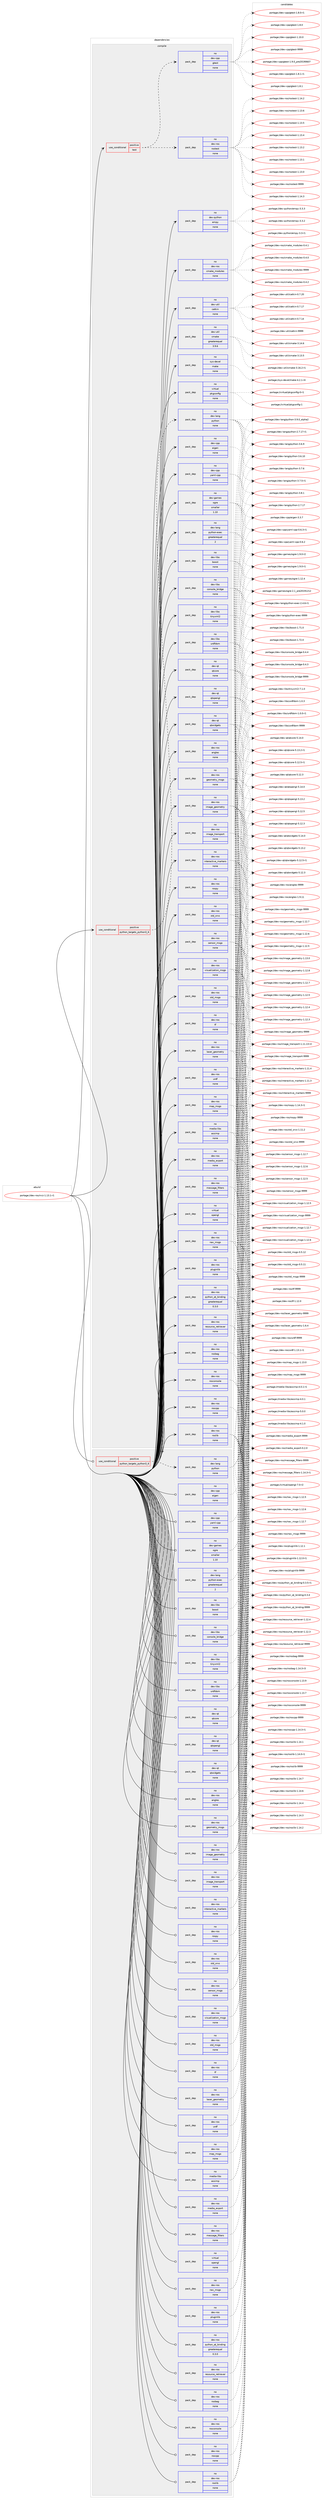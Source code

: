 digraph prolog {

# *************
# Graph options
# *************

newrank=true;
concentrate=true;
compound=true;
graph [rankdir=LR,fontname=Helvetica,fontsize=10,ranksep=1.5];#, ranksep=2.5, nodesep=0.2];
edge  [arrowhead=vee];
node  [fontname=Helvetica,fontsize=10];

# **********
# The ebuild
# **********

subgraph cluster_leftcol {
color=gray;
rank=same;
label=<<i>ebuild</i>>;
id [label="portage://dev-ros/rviz-1.13.1-r1", color=red, width=4, href="../dev-ros/rviz-1.13.1-r1.svg"];
}

# ****************
# The dependencies
# ****************

subgraph cluster_midcol {
color=gray;
label=<<i>dependencies</i>>;
subgraph cluster_compile {
fillcolor="#eeeeee";
style=filled;
label=<<i>compile</i>>;
subgraph cond96963 {
dependency381039 [label=<<TABLE BORDER="0" CELLBORDER="1" CELLSPACING="0" CELLPADDING="4"><TR><TD ROWSPAN="3" CELLPADDING="10">use_conditional</TD></TR><TR><TD>positive</TD></TR><TR><TD>python_targets_python3_6</TD></TR></TABLE>>, shape=none, color=red];
subgraph pack279223 {
dependency381040 [label=<<TABLE BORDER="0" CELLBORDER="1" CELLSPACING="0" CELLPADDING="4" WIDTH="220"><TR><TD ROWSPAN="6" CELLPADDING="30">pack_dep</TD></TR><TR><TD WIDTH="110">no</TD></TR><TR><TD>dev-lang</TD></TR><TR><TD>python</TD></TR><TR><TD>none</TD></TR><TR><TD></TD></TR></TABLE>>, shape=none, color=blue];
}
dependency381039:e -> dependency381040:w [weight=20,style="dashed",arrowhead="vee"];
}
id:e -> dependency381039:w [weight=20,style="solid",arrowhead="vee"];
subgraph cond96964 {
dependency381041 [label=<<TABLE BORDER="0" CELLBORDER="1" CELLSPACING="0" CELLPADDING="4"><TR><TD ROWSPAN="3" CELLPADDING="10">use_conditional</TD></TR><TR><TD>positive</TD></TR><TR><TD>test</TD></TR></TABLE>>, shape=none, color=red];
subgraph pack279224 {
dependency381042 [label=<<TABLE BORDER="0" CELLBORDER="1" CELLSPACING="0" CELLPADDING="4" WIDTH="220"><TR><TD ROWSPAN="6" CELLPADDING="30">pack_dep</TD></TR><TR><TD WIDTH="110">no</TD></TR><TR><TD>dev-ros</TD></TR><TR><TD>rostest</TD></TR><TR><TD>none</TD></TR><TR><TD></TD></TR></TABLE>>, shape=none, color=blue];
}
dependency381041:e -> dependency381042:w [weight=20,style="dashed",arrowhead="vee"];
subgraph pack279225 {
dependency381043 [label=<<TABLE BORDER="0" CELLBORDER="1" CELLSPACING="0" CELLPADDING="4" WIDTH="220"><TR><TD ROWSPAN="6" CELLPADDING="30">pack_dep</TD></TR><TR><TD WIDTH="110">no</TD></TR><TR><TD>dev-cpp</TD></TR><TR><TD>gtest</TD></TR><TR><TD>none</TD></TR><TR><TD></TD></TR></TABLE>>, shape=none, color=blue];
}
dependency381041:e -> dependency381043:w [weight=20,style="dashed",arrowhead="vee"];
}
id:e -> dependency381041:w [weight=20,style="solid",arrowhead="vee"];
subgraph pack279226 {
dependency381044 [label=<<TABLE BORDER="0" CELLBORDER="1" CELLSPACING="0" CELLPADDING="4" WIDTH="220"><TR><TD ROWSPAN="6" CELLPADDING="30">pack_dep</TD></TR><TR><TD WIDTH="110">no</TD></TR><TR><TD>dev-cpp</TD></TR><TR><TD>eigen</TD></TR><TR><TD>none</TD></TR><TR><TD></TD></TR></TABLE>>, shape=none, color=blue];
}
id:e -> dependency381044:w [weight=20,style="solid",arrowhead="vee"];
subgraph pack279227 {
dependency381045 [label=<<TABLE BORDER="0" CELLBORDER="1" CELLSPACING="0" CELLPADDING="4" WIDTH="220"><TR><TD ROWSPAN="6" CELLPADDING="30">pack_dep</TD></TR><TR><TD WIDTH="110">no</TD></TR><TR><TD>dev-cpp</TD></TR><TR><TD>yaml-cpp</TD></TR><TR><TD>none</TD></TR><TR><TD></TD></TR></TABLE>>, shape=none, color=blue];
}
id:e -> dependency381045:w [weight=20,style="solid",arrowhead="vee"];
subgraph pack279228 {
dependency381046 [label=<<TABLE BORDER="0" CELLBORDER="1" CELLSPACING="0" CELLPADDING="4" WIDTH="220"><TR><TD ROWSPAN="6" CELLPADDING="30">pack_dep</TD></TR><TR><TD WIDTH="110">no</TD></TR><TR><TD>dev-games</TD></TR><TR><TD>ogre</TD></TR><TR><TD>smaller</TD></TR><TR><TD>1.10</TD></TR></TABLE>>, shape=none, color=blue];
}
id:e -> dependency381046:w [weight=20,style="solid",arrowhead="vee"];
subgraph pack279229 {
dependency381047 [label=<<TABLE BORDER="0" CELLBORDER="1" CELLSPACING="0" CELLPADDING="4" WIDTH="220"><TR><TD ROWSPAN="6" CELLPADDING="30">pack_dep</TD></TR><TR><TD WIDTH="110">no</TD></TR><TR><TD>dev-lang</TD></TR><TR><TD>python-exec</TD></TR><TR><TD>greaterequal</TD></TR><TR><TD>2</TD></TR></TABLE>>, shape=none, color=blue];
}
id:e -> dependency381047:w [weight=20,style="solid",arrowhead="vee"];
subgraph pack279230 {
dependency381048 [label=<<TABLE BORDER="0" CELLBORDER="1" CELLSPACING="0" CELLPADDING="4" WIDTH="220"><TR><TD ROWSPAN="6" CELLPADDING="30">pack_dep</TD></TR><TR><TD WIDTH="110">no</TD></TR><TR><TD>dev-libs</TD></TR><TR><TD>boost</TD></TR><TR><TD>none</TD></TR><TR><TD></TD></TR></TABLE>>, shape=none, color=blue];
}
id:e -> dependency381048:w [weight=20,style="solid",arrowhead="vee"];
subgraph pack279231 {
dependency381049 [label=<<TABLE BORDER="0" CELLBORDER="1" CELLSPACING="0" CELLPADDING="4" WIDTH="220"><TR><TD ROWSPAN="6" CELLPADDING="30">pack_dep</TD></TR><TR><TD WIDTH="110">no</TD></TR><TR><TD>dev-libs</TD></TR><TR><TD>console_bridge</TD></TR><TR><TD>none</TD></TR><TR><TD></TD></TR></TABLE>>, shape=none, color=blue];
}
id:e -> dependency381049:w [weight=20,style="solid",arrowhead="vee"];
subgraph pack279232 {
dependency381050 [label=<<TABLE BORDER="0" CELLBORDER="1" CELLSPACING="0" CELLPADDING="4" WIDTH="220"><TR><TD ROWSPAN="6" CELLPADDING="30">pack_dep</TD></TR><TR><TD WIDTH="110">no</TD></TR><TR><TD>dev-libs</TD></TR><TR><TD>tinyxml2</TD></TR><TR><TD>none</TD></TR><TR><TD></TD></TR></TABLE>>, shape=none, color=blue];
}
id:e -> dependency381050:w [weight=20,style="solid",arrowhead="vee"];
subgraph pack279233 {
dependency381051 [label=<<TABLE BORDER="0" CELLBORDER="1" CELLSPACING="0" CELLPADDING="4" WIDTH="220"><TR><TD ROWSPAN="6" CELLPADDING="30">pack_dep</TD></TR><TR><TD WIDTH="110">no</TD></TR><TR><TD>dev-libs</TD></TR><TR><TD>urdfdom</TD></TR><TR><TD>none</TD></TR><TR><TD></TD></TR></TABLE>>, shape=none, color=blue];
}
id:e -> dependency381051:w [weight=20,style="solid",arrowhead="vee"];
subgraph pack279234 {
dependency381052 [label=<<TABLE BORDER="0" CELLBORDER="1" CELLSPACING="0" CELLPADDING="4" WIDTH="220"><TR><TD ROWSPAN="6" CELLPADDING="30">pack_dep</TD></TR><TR><TD WIDTH="110">no</TD></TR><TR><TD>dev-python</TD></TR><TR><TD>empy</TD></TR><TR><TD>none</TD></TR><TR><TD></TD></TR></TABLE>>, shape=none, color=blue];
}
id:e -> dependency381052:w [weight=20,style="solid",arrowhead="vee"];
subgraph pack279235 {
dependency381053 [label=<<TABLE BORDER="0" CELLBORDER="1" CELLSPACING="0" CELLPADDING="4" WIDTH="220"><TR><TD ROWSPAN="6" CELLPADDING="30">pack_dep</TD></TR><TR><TD WIDTH="110">no</TD></TR><TR><TD>dev-qt</TD></TR><TR><TD>qtcore</TD></TR><TR><TD>none</TD></TR><TR><TD></TD></TR></TABLE>>, shape=none, color=blue];
}
id:e -> dependency381053:w [weight=20,style="solid",arrowhead="vee"];
subgraph pack279236 {
dependency381054 [label=<<TABLE BORDER="0" CELLBORDER="1" CELLSPACING="0" CELLPADDING="4" WIDTH="220"><TR><TD ROWSPAN="6" CELLPADDING="30">pack_dep</TD></TR><TR><TD WIDTH="110">no</TD></TR><TR><TD>dev-qt</TD></TR><TR><TD>qtopengl</TD></TR><TR><TD>none</TD></TR><TR><TD></TD></TR></TABLE>>, shape=none, color=blue];
}
id:e -> dependency381054:w [weight=20,style="solid",arrowhead="vee"];
subgraph pack279237 {
dependency381055 [label=<<TABLE BORDER="0" CELLBORDER="1" CELLSPACING="0" CELLPADDING="4" WIDTH="220"><TR><TD ROWSPAN="6" CELLPADDING="30">pack_dep</TD></TR><TR><TD WIDTH="110">no</TD></TR><TR><TD>dev-qt</TD></TR><TR><TD>qtwidgets</TD></TR><TR><TD>none</TD></TR><TR><TD></TD></TR></TABLE>>, shape=none, color=blue];
}
id:e -> dependency381055:w [weight=20,style="solid",arrowhead="vee"];
subgraph pack279238 {
dependency381056 [label=<<TABLE BORDER="0" CELLBORDER="1" CELLSPACING="0" CELLPADDING="4" WIDTH="220"><TR><TD ROWSPAN="6" CELLPADDING="30">pack_dep</TD></TR><TR><TD WIDTH="110">no</TD></TR><TR><TD>dev-ros</TD></TR><TR><TD>angles</TD></TR><TR><TD>none</TD></TR><TR><TD></TD></TR></TABLE>>, shape=none, color=blue];
}
id:e -> dependency381056:w [weight=20,style="solid",arrowhead="vee"];
subgraph pack279239 {
dependency381057 [label=<<TABLE BORDER="0" CELLBORDER="1" CELLSPACING="0" CELLPADDING="4" WIDTH="220"><TR><TD ROWSPAN="6" CELLPADDING="30">pack_dep</TD></TR><TR><TD WIDTH="110">no</TD></TR><TR><TD>dev-ros</TD></TR><TR><TD>cmake_modules</TD></TR><TR><TD>none</TD></TR><TR><TD></TD></TR></TABLE>>, shape=none, color=blue];
}
id:e -> dependency381057:w [weight=20,style="solid",arrowhead="vee"];
subgraph pack279240 {
dependency381058 [label=<<TABLE BORDER="0" CELLBORDER="1" CELLSPACING="0" CELLPADDING="4" WIDTH="220"><TR><TD ROWSPAN="6" CELLPADDING="30">pack_dep</TD></TR><TR><TD WIDTH="110">no</TD></TR><TR><TD>dev-ros</TD></TR><TR><TD>geometry_msgs</TD></TR><TR><TD>none</TD></TR><TR><TD></TD></TR></TABLE>>, shape=none, color=blue];
}
id:e -> dependency381058:w [weight=20,style="solid",arrowhead="vee"];
subgraph pack279241 {
dependency381059 [label=<<TABLE BORDER="0" CELLBORDER="1" CELLSPACING="0" CELLPADDING="4" WIDTH="220"><TR><TD ROWSPAN="6" CELLPADDING="30">pack_dep</TD></TR><TR><TD WIDTH="110">no</TD></TR><TR><TD>dev-ros</TD></TR><TR><TD>image_geometry</TD></TR><TR><TD>none</TD></TR><TR><TD></TD></TR></TABLE>>, shape=none, color=blue];
}
id:e -> dependency381059:w [weight=20,style="solid",arrowhead="vee"];
subgraph pack279242 {
dependency381060 [label=<<TABLE BORDER="0" CELLBORDER="1" CELLSPACING="0" CELLPADDING="4" WIDTH="220"><TR><TD ROWSPAN="6" CELLPADDING="30">pack_dep</TD></TR><TR><TD WIDTH="110">no</TD></TR><TR><TD>dev-ros</TD></TR><TR><TD>image_transport</TD></TR><TR><TD>none</TD></TR><TR><TD></TD></TR></TABLE>>, shape=none, color=blue];
}
id:e -> dependency381060:w [weight=20,style="solid",arrowhead="vee"];
subgraph pack279243 {
dependency381061 [label=<<TABLE BORDER="0" CELLBORDER="1" CELLSPACING="0" CELLPADDING="4" WIDTH="220"><TR><TD ROWSPAN="6" CELLPADDING="30">pack_dep</TD></TR><TR><TD WIDTH="110">no</TD></TR><TR><TD>dev-ros</TD></TR><TR><TD>interactive_markers</TD></TR><TR><TD>none</TD></TR><TR><TD></TD></TR></TABLE>>, shape=none, color=blue];
}
id:e -> dependency381061:w [weight=20,style="solid",arrowhead="vee"];
subgraph pack279244 {
dependency381062 [label=<<TABLE BORDER="0" CELLBORDER="1" CELLSPACING="0" CELLPADDING="4" WIDTH="220"><TR><TD ROWSPAN="6" CELLPADDING="30">pack_dep</TD></TR><TR><TD WIDTH="110">no</TD></TR><TR><TD>dev-ros</TD></TR><TR><TD>laser_geometry</TD></TR><TR><TD>none</TD></TR><TR><TD></TD></TR></TABLE>>, shape=none, color=blue];
}
id:e -> dependency381062:w [weight=20,style="solid",arrowhead="vee"];
subgraph pack279245 {
dependency381063 [label=<<TABLE BORDER="0" CELLBORDER="1" CELLSPACING="0" CELLPADDING="4" WIDTH="220"><TR><TD ROWSPAN="6" CELLPADDING="30">pack_dep</TD></TR><TR><TD WIDTH="110">no</TD></TR><TR><TD>dev-ros</TD></TR><TR><TD>map_msgs</TD></TR><TR><TD>none</TD></TR><TR><TD></TD></TR></TABLE>>, shape=none, color=blue];
}
id:e -> dependency381063:w [weight=20,style="solid",arrowhead="vee"];
subgraph pack279246 {
dependency381064 [label=<<TABLE BORDER="0" CELLBORDER="1" CELLSPACING="0" CELLPADDING="4" WIDTH="220"><TR><TD ROWSPAN="6" CELLPADDING="30">pack_dep</TD></TR><TR><TD WIDTH="110">no</TD></TR><TR><TD>dev-ros</TD></TR><TR><TD>media_export</TD></TR><TR><TD>none</TD></TR><TR><TD></TD></TR></TABLE>>, shape=none, color=blue];
}
id:e -> dependency381064:w [weight=20,style="solid",arrowhead="vee"];
subgraph pack279247 {
dependency381065 [label=<<TABLE BORDER="0" CELLBORDER="1" CELLSPACING="0" CELLPADDING="4" WIDTH="220"><TR><TD ROWSPAN="6" CELLPADDING="30">pack_dep</TD></TR><TR><TD WIDTH="110">no</TD></TR><TR><TD>dev-ros</TD></TR><TR><TD>message_filters</TD></TR><TR><TD>none</TD></TR><TR><TD></TD></TR></TABLE>>, shape=none, color=blue];
}
id:e -> dependency381065:w [weight=20,style="solid",arrowhead="vee"];
subgraph pack279248 {
dependency381066 [label=<<TABLE BORDER="0" CELLBORDER="1" CELLSPACING="0" CELLPADDING="4" WIDTH="220"><TR><TD ROWSPAN="6" CELLPADDING="30">pack_dep</TD></TR><TR><TD WIDTH="110">no</TD></TR><TR><TD>dev-ros</TD></TR><TR><TD>nav_msgs</TD></TR><TR><TD>none</TD></TR><TR><TD></TD></TR></TABLE>>, shape=none, color=blue];
}
id:e -> dependency381066:w [weight=20,style="solid",arrowhead="vee"];
subgraph pack279249 {
dependency381067 [label=<<TABLE BORDER="0" CELLBORDER="1" CELLSPACING="0" CELLPADDING="4" WIDTH="220"><TR><TD ROWSPAN="6" CELLPADDING="30">pack_dep</TD></TR><TR><TD WIDTH="110">no</TD></TR><TR><TD>dev-ros</TD></TR><TR><TD>pluginlib</TD></TR><TR><TD>none</TD></TR><TR><TD></TD></TR></TABLE>>, shape=none, color=blue];
}
id:e -> dependency381067:w [weight=20,style="solid",arrowhead="vee"];
subgraph pack279250 {
dependency381068 [label=<<TABLE BORDER="0" CELLBORDER="1" CELLSPACING="0" CELLPADDING="4" WIDTH="220"><TR><TD ROWSPAN="6" CELLPADDING="30">pack_dep</TD></TR><TR><TD WIDTH="110">no</TD></TR><TR><TD>dev-ros</TD></TR><TR><TD>python_qt_binding</TD></TR><TR><TD>greaterequal</TD></TR><TR><TD>0.3.0</TD></TR></TABLE>>, shape=none, color=blue];
}
id:e -> dependency381068:w [weight=20,style="solid",arrowhead="vee"];
subgraph pack279251 {
dependency381069 [label=<<TABLE BORDER="0" CELLBORDER="1" CELLSPACING="0" CELLPADDING="4" WIDTH="220"><TR><TD ROWSPAN="6" CELLPADDING="30">pack_dep</TD></TR><TR><TD WIDTH="110">no</TD></TR><TR><TD>dev-ros</TD></TR><TR><TD>resource_retriever</TD></TR><TR><TD>none</TD></TR><TR><TD></TD></TR></TABLE>>, shape=none, color=blue];
}
id:e -> dependency381069:w [weight=20,style="solid",arrowhead="vee"];
subgraph pack279252 {
dependency381070 [label=<<TABLE BORDER="0" CELLBORDER="1" CELLSPACING="0" CELLPADDING="4" WIDTH="220"><TR><TD ROWSPAN="6" CELLPADDING="30">pack_dep</TD></TR><TR><TD WIDTH="110">no</TD></TR><TR><TD>dev-ros</TD></TR><TR><TD>rosbag</TD></TR><TR><TD>none</TD></TR><TR><TD></TD></TR></TABLE>>, shape=none, color=blue];
}
id:e -> dependency381070:w [weight=20,style="solid",arrowhead="vee"];
subgraph pack279253 {
dependency381071 [label=<<TABLE BORDER="0" CELLBORDER="1" CELLSPACING="0" CELLPADDING="4" WIDTH="220"><TR><TD ROWSPAN="6" CELLPADDING="30">pack_dep</TD></TR><TR><TD WIDTH="110">no</TD></TR><TR><TD>dev-ros</TD></TR><TR><TD>rosconsole</TD></TR><TR><TD>none</TD></TR><TR><TD></TD></TR></TABLE>>, shape=none, color=blue];
}
id:e -> dependency381071:w [weight=20,style="solid",arrowhead="vee"];
subgraph pack279254 {
dependency381072 [label=<<TABLE BORDER="0" CELLBORDER="1" CELLSPACING="0" CELLPADDING="4" WIDTH="220"><TR><TD ROWSPAN="6" CELLPADDING="30">pack_dep</TD></TR><TR><TD WIDTH="110">no</TD></TR><TR><TD>dev-ros</TD></TR><TR><TD>roscpp</TD></TR><TR><TD>none</TD></TR><TR><TD></TD></TR></TABLE>>, shape=none, color=blue];
}
id:e -> dependency381072:w [weight=20,style="solid",arrowhead="vee"];
subgraph pack279255 {
dependency381073 [label=<<TABLE BORDER="0" CELLBORDER="1" CELLSPACING="0" CELLPADDING="4" WIDTH="220"><TR><TD ROWSPAN="6" CELLPADDING="30">pack_dep</TD></TR><TR><TD WIDTH="110">no</TD></TR><TR><TD>dev-ros</TD></TR><TR><TD>roslib</TD></TR><TR><TD>none</TD></TR><TR><TD></TD></TR></TABLE>>, shape=none, color=blue];
}
id:e -> dependency381073:w [weight=20,style="solid",arrowhead="vee"];
subgraph pack279256 {
dependency381074 [label=<<TABLE BORDER="0" CELLBORDER="1" CELLSPACING="0" CELLPADDING="4" WIDTH="220"><TR><TD ROWSPAN="6" CELLPADDING="30">pack_dep</TD></TR><TR><TD WIDTH="110">no</TD></TR><TR><TD>dev-ros</TD></TR><TR><TD>rospy</TD></TR><TR><TD>none</TD></TR><TR><TD></TD></TR></TABLE>>, shape=none, color=blue];
}
id:e -> dependency381074:w [weight=20,style="solid",arrowhead="vee"];
subgraph pack279257 {
dependency381075 [label=<<TABLE BORDER="0" CELLBORDER="1" CELLSPACING="0" CELLPADDING="4" WIDTH="220"><TR><TD ROWSPAN="6" CELLPADDING="30">pack_dep</TD></TR><TR><TD WIDTH="110">no</TD></TR><TR><TD>dev-ros</TD></TR><TR><TD>sensor_msgs</TD></TR><TR><TD>none</TD></TR><TR><TD></TD></TR></TABLE>>, shape=none, color=blue];
}
id:e -> dependency381075:w [weight=20,style="solid",arrowhead="vee"];
subgraph pack279258 {
dependency381076 [label=<<TABLE BORDER="0" CELLBORDER="1" CELLSPACING="0" CELLPADDING="4" WIDTH="220"><TR><TD ROWSPAN="6" CELLPADDING="30">pack_dep</TD></TR><TR><TD WIDTH="110">no</TD></TR><TR><TD>dev-ros</TD></TR><TR><TD>std_msgs</TD></TR><TR><TD>none</TD></TR><TR><TD></TD></TR></TABLE>>, shape=none, color=blue];
}
id:e -> dependency381076:w [weight=20,style="solid",arrowhead="vee"];
subgraph pack279259 {
dependency381077 [label=<<TABLE BORDER="0" CELLBORDER="1" CELLSPACING="0" CELLPADDING="4" WIDTH="220"><TR><TD ROWSPAN="6" CELLPADDING="30">pack_dep</TD></TR><TR><TD WIDTH="110">no</TD></TR><TR><TD>dev-ros</TD></TR><TR><TD>std_srvs</TD></TR><TR><TD>none</TD></TR><TR><TD></TD></TR></TABLE>>, shape=none, color=blue];
}
id:e -> dependency381077:w [weight=20,style="solid",arrowhead="vee"];
subgraph pack279260 {
dependency381078 [label=<<TABLE BORDER="0" CELLBORDER="1" CELLSPACING="0" CELLPADDING="4" WIDTH="220"><TR><TD ROWSPAN="6" CELLPADDING="30">pack_dep</TD></TR><TR><TD WIDTH="110">no</TD></TR><TR><TD>dev-ros</TD></TR><TR><TD>tf</TD></TR><TR><TD>none</TD></TR><TR><TD></TD></TR></TABLE>>, shape=none, color=blue];
}
id:e -> dependency381078:w [weight=20,style="solid",arrowhead="vee"];
subgraph pack279261 {
dependency381079 [label=<<TABLE BORDER="0" CELLBORDER="1" CELLSPACING="0" CELLPADDING="4" WIDTH="220"><TR><TD ROWSPAN="6" CELLPADDING="30">pack_dep</TD></TR><TR><TD WIDTH="110">no</TD></TR><TR><TD>dev-ros</TD></TR><TR><TD>urdf</TD></TR><TR><TD>none</TD></TR><TR><TD></TD></TR></TABLE>>, shape=none, color=blue];
}
id:e -> dependency381079:w [weight=20,style="solid",arrowhead="vee"];
subgraph pack279262 {
dependency381080 [label=<<TABLE BORDER="0" CELLBORDER="1" CELLSPACING="0" CELLPADDING="4" WIDTH="220"><TR><TD ROWSPAN="6" CELLPADDING="30">pack_dep</TD></TR><TR><TD WIDTH="110">no</TD></TR><TR><TD>dev-ros</TD></TR><TR><TD>visualization_msgs</TD></TR><TR><TD>none</TD></TR><TR><TD></TD></TR></TABLE>>, shape=none, color=blue];
}
id:e -> dependency381080:w [weight=20,style="solid",arrowhead="vee"];
subgraph pack279263 {
dependency381081 [label=<<TABLE BORDER="0" CELLBORDER="1" CELLSPACING="0" CELLPADDING="4" WIDTH="220"><TR><TD ROWSPAN="6" CELLPADDING="30">pack_dep</TD></TR><TR><TD WIDTH="110">no</TD></TR><TR><TD>dev-util</TD></TR><TR><TD>catkin</TD></TR><TR><TD>none</TD></TR><TR><TD></TD></TR></TABLE>>, shape=none, color=blue];
}
id:e -> dependency381081:w [weight=20,style="solid",arrowhead="vee"];
subgraph pack279264 {
dependency381082 [label=<<TABLE BORDER="0" CELLBORDER="1" CELLSPACING="0" CELLPADDING="4" WIDTH="220"><TR><TD ROWSPAN="6" CELLPADDING="30">pack_dep</TD></TR><TR><TD WIDTH="110">no</TD></TR><TR><TD>dev-util</TD></TR><TR><TD>cmake</TD></TR><TR><TD>greaterequal</TD></TR><TR><TD>3.9.6</TD></TR></TABLE>>, shape=none, color=blue];
}
id:e -> dependency381082:w [weight=20,style="solid",arrowhead="vee"];
subgraph pack279265 {
dependency381083 [label=<<TABLE BORDER="0" CELLBORDER="1" CELLSPACING="0" CELLPADDING="4" WIDTH="220"><TR><TD ROWSPAN="6" CELLPADDING="30">pack_dep</TD></TR><TR><TD WIDTH="110">no</TD></TR><TR><TD>media-libs</TD></TR><TR><TD>assimp</TD></TR><TR><TD>none</TD></TR><TR><TD></TD></TR></TABLE>>, shape=none, color=blue];
}
id:e -> dependency381083:w [weight=20,style="solid",arrowhead="vee"];
subgraph pack279266 {
dependency381084 [label=<<TABLE BORDER="0" CELLBORDER="1" CELLSPACING="0" CELLPADDING="4" WIDTH="220"><TR><TD ROWSPAN="6" CELLPADDING="30">pack_dep</TD></TR><TR><TD WIDTH="110">no</TD></TR><TR><TD>sys-devel</TD></TR><TR><TD>make</TD></TR><TR><TD>none</TD></TR><TR><TD></TD></TR></TABLE>>, shape=none, color=blue];
}
id:e -> dependency381084:w [weight=20,style="solid",arrowhead="vee"];
subgraph pack279267 {
dependency381085 [label=<<TABLE BORDER="0" CELLBORDER="1" CELLSPACING="0" CELLPADDING="4" WIDTH="220"><TR><TD ROWSPAN="6" CELLPADDING="30">pack_dep</TD></TR><TR><TD WIDTH="110">no</TD></TR><TR><TD>virtual</TD></TR><TR><TD>opengl</TD></TR><TR><TD>none</TD></TR><TR><TD></TD></TR></TABLE>>, shape=none, color=blue];
}
id:e -> dependency381085:w [weight=20,style="solid",arrowhead="vee"];
subgraph pack279268 {
dependency381086 [label=<<TABLE BORDER="0" CELLBORDER="1" CELLSPACING="0" CELLPADDING="4" WIDTH="220"><TR><TD ROWSPAN="6" CELLPADDING="30">pack_dep</TD></TR><TR><TD WIDTH="110">no</TD></TR><TR><TD>virtual</TD></TR><TR><TD>pkgconfig</TD></TR><TR><TD>none</TD></TR><TR><TD></TD></TR></TABLE>>, shape=none, color=blue];
}
id:e -> dependency381086:w [weight=20,style="solid",arrowhead="vee"];
}
subgraph cluster_compileandrun {
fillcolor="#eeeeee";
style=filled;
label=<<i>compile and run</i>>;
}
subgraph cluster_run {
fillcolor="#eeeeee";
style=filled;
label=<<i>run</i>>;
subgraph cond96965 {
dependency381087 [label=<<TABLE BORDER="0" CELLBORDER="1" CELLSPACING="0" CELLPADDING="4"><TR><TD ROWSPAN="3" CELLPADDING="10">use_conditional</TD></TR><TR><TD>positive</TD></TR><TR><TD>python_targets_python3_6</TD></TR></TABLE>>, shape=none, color=red];
subgraph pack279269 {
dependency381088 [label=<<TABLE BORDER="0" CELLBORDER="1" CELLSPACING="0" CELLPADDING="4" WIDTH="220"><TR><TD ROWSPAN="6" CELLPADDING="30">pack_dep</TD></TR><TR><TD WIDTH="110">no</TD></TR><TR><TD>dev-lang</TD></TR><TR><TD>python</TD></TR><TR><TD>none</TD></TR><TR><TD></TD></TR></TABLE>>, shape=none, color=blue];
}
dependency381087:e -> dependency381088:w [weight=20,style="dashed",arrowhead="vee"];
}
id:e -> dependency381087:w [weight=20,style="solid",arrowhead="odot"];
subgraph pack279270 {
dependency381089 [label=<<TABLE BORDER="0" CELLBORDER="1" CELLSPACING="0" CELLPADDING="4" WIDTH="220"><TR><TD ROWSPAN="6" CELLPADDING="30">pack_dep</TD></TR><TR><TD WIDTH="110">no</TD></TR><TR><TD>dev-cpp</TD></TR><TR><TD>eigen</TD></TR><TR><TD>none</TD></TR><TR><TD></TD></TR></TABLE>>, shape=none, color=blue];
}
id:e -> dependency381089:w [weight=20,style="solid",arrowhead="odot"];
subgraph pack279271 {
dependency381090 [label=<<TABLE BORDER="0" CELLBORDER="1" CELLSPACING="0" CELLPADDING="4" WIDTH="220"><TR><TD ROWSPAN="6" CELLPADDING="30">pack_dep</TD></TR><TR><TD WIDTH="110">no</TD></TR><TR><TD>dev-cpp</TD></TR><TR><TD>yaml-cpp</TD></TR><TR><TD>none</TD></TR><TR><TD></TD></TR></TABLE>>, shape=none, color=blue];
}
id:e -> dependency381090:w [weight=20,style="solid",arrowhead="odot"];
subgraph pack279272 {
dependency381091 [label=<<TABLE BORDER="0" CELLBORDER="1" CELLSPACING="0" CELLPADDING="4" WIDTH="220"><TR><TD ROWSPAN="6" CELLPADDING="30">pack_dep</TD></TR><TR><TD WIDTH="110">no</TD></TR><TR><TD>dev-games</TD></TR><TR><TD>ogre</TD></TR><TR><TD>smaller</TD></TR><TR><TD>1.10</TD></TR></TABLE>>, shape=none, color=blue];
}
id:e -> dependency381091:w [weight=20,style="solid",arrowhead="odot"];
subgraph pack279273 {
dependency381092 [label=<<TABLE BORDER="0" CELLBORDER="1" CELLSPACING="0" CELLPADDING="4" WIDTH="220"><TR><TD ROWSPAN="6" CELLPADDING="30">pack_dep</TD></TR><TR><TD WIDTH="110">no</TD></TR><TR><TD>dev-lang</TD></TR><TR><TD>python-exec</TD></TR><TR><TD>greaterequal</TD></TR><TR><TD>2</TD></TR></TABLE>>, shape=none, color=blue];
}
id:e -> dependency381092:w [weight=20,style="solid",arrowhead="odot"];
subgraph pack279274 {
dependency381093 [label=<<TABLE BORDER="0" CELLBORDER="1" CELLSPACING="0" CELLPADDING="4" WIDTH="220"><TR><TD ROWSPAN="6" CELLPADDING="30">pack_dep</TD></TR><TR><TD WIDTH="110">no</TD></TR><TR><TD>dev-libs</TD></TR><TR><TD>boost</TD></TR><TR><TD>none</TD></TR><TR><TD></TD></TR></TABLE>>, shape=none, color=blue];
}
id:e -> dependency381093:w [weight=20,style="solid",arrowhead="odot"];
subgraph pack279275 {
dependency381094 [label=<<TABLE BORDER="0" CELLBORDER="1" CELLSPACING="0" CELLPADDING="4" WIDTH="220"><TR><TD ROWSPAN="6" CELLPADDING="30">pack_dep</TD></TR><TR><TD WIDTH="110">no</TD></TR><TR><TD>dev-libs</TD></TR><TR><TD>console_bridge</TD></TR><TR><TD>none</TD></TR><TR><TD></TD></TR></TABLE>>, shape=none, color=blue];
}
id:e -> dependency381094:w [weight=20,style="solid",arrowhead="odot"];
subgraph pack279276 {
dependency381095 [label=<<TABLE BORDER="0" CELLBORDER="1" CELLSPACING="0" CELLPADDING="4" WIDTH="220"><TR><TD ROWSPAN="6" CELLPADDING="30">pack_dep</TD></TR><TR><TD WIDTH="110">no</TD></TR><TR><TD>dev-libs</TD></TR><TR><TD>tinyxml2</TD></TR><TR><TD>none</TD></TR><TR><TD></TD></TR></TABLE>>, shape=none, color=blue];
}
id:e -> dependency381095:w [weight=20,style="solid",arrowhead="odot"];
subgraph pack279277 {
dependency381096 [label=<<TABLE BORDER="0" CELLBORDER="1" CELLSPACING="0" CELLPADDING="4" WIDTH="220"><TR><TD ROWSPAN="6" CELLPADDING="30">pack_dep</TD></TR><TR><TD WIDTH="110">no</TD></TR><TR><TD>dev-libs</TD></TR><TR><TD>urdfdom</TD></TR><TR><TD>none</TD></TR><TR><TD></TD></TR></TABLE>>, shape=none, color=blue];
}
id:e -> dependency381096:w [weight=20,style="solid",arrowhead="odot"];
subgraph pack279278 {
dependency381097 [label=<<TABLE BORDER="0" CELLBORDER="1" CELLSPACING="0" CELLPADDING="4" WIDTH="220"><TR><TD ROWSPAN="6" CELLPADDING="30">pack_dep</TD></TR><TR><TD WIDTH="110">no</TD></TR><TR><TD>dev-qt</TD></TR><TR><TD>qtcore</TD></TR><TR><TD>none</TD></TR><TR><TD></TD></TR></TABLE>>, shape=none, color=blue];
}
id:e -> dependency381097:w [weight=20,style="solid",arrowhead="odot"];
subgraph pack279279 {
dependency381098 [label=<<TABLE BORDER="0" CELLBORDER="1" CELLSPACING="0" CELLPADDING="4" WIDTH="220"><TR><TD ROWSPAN="6" CELLPADDING="30">pack_dep</TD></TR><TR><TD WIDTH="110">no</TD></TR><TR><TD>dev-qt</TD></TR><TR><TD>qtopengl</TD></TR><TR><TD>none</TD></TR><TR><TD></TD></TR></TABLE>>, shape=none, color=blue];
}
id:e -> dependency381098:w [weight=20,style="solid",arrowhead="odot"];
subgraph pack279280 {
dependency381099 [label=<<TABLE BORDER="0" CELLBORDER="1" CELLSPACING="0" CELLPADDING="4" WIDTH="220"><TR><TD ROWSPAN="6" CELLPADDING="30">pack_dep</TD></TR><TR><TD WIDTH="110">no</TD></TR><TR><TD>dev-qt</TD></TR><TR><TD>qtwidgets</TD></TR><TR><TD>none</TD></TR><TR><TD></TD></TR></TABLE>>, shape=none, color=blue];
}
id:e -> dependency381099:w [weight=20,style="solid",arrowhead="odot"];
subgraph pack279281 {
dependency381100 [label=<<TABLE BORDER="0" CELLBORDER="1" CELLSPACING="0" CELLPADDING="4" WIDTH="220"><TR><TD ROWSPAN="6" CELLPADDING="30">pack_dep</TD></TR><TR><TD WIDTH="110">no</TD></TR><TR><TD>dev-ros</TD></TR><TR><TD>angles</TD></TR><TR><TD>none</TD></TR><TR><TD></TD></TR></TABLE>>, shape=none, color=blue];
}
id:e -> dependency381100:w [weight=20,style="solid",arrowhead="odot"];
subgraph pack279282 {
dependency381101 [label=<<TABLE BORDER="0" CELLBORDER="1" CELLSPACING="0" CELLPADDING="4" WIDTH="220"><TR><TD ROWSPAN="6" CELLPADDING="30">pack_dep</TD></TR><TR><TD WIDTH="110">no</TD></TR><TR><TD>dev-ros</TD></TR><TR><TD>geometry_msgs</TD></TR><TR><TD>none</TD></TR><TR><TD></TD></TR></TABLE>>, shape=none, color=blue];
}
id:e -> dependency381101:w [weight=20,style="solid",arrowhead="odot"];
subgraph pack279283 {
dependency381102 [label=<<TABLE BORDER="0" CELLBORDER="1" CELLSPACING="0" CELLPADDING="4" WIDTH="220"><TR><TD ROWSPAN="6" CELLPADDING="30">pack_dep</TD></TR><TR><TD WIDTH="110">no</TD></TR><TR><TD>dev-ros</TD></TR><TR><TD>image_geometry</TD></TR><TR><TD>none</TD></TR><TR><TD></TD></TR></TABLE>>, shape=none, color=blue];
}
id:e -> dependency381102:w [weight=20,style="solid",arrowhead="odot"];
subgraph pack279284 {
dependency381103 [label=<<TABLE BORDER="0" CELLBORDER="1" CELLSPACING="0" CELLPADDING="4" WIDTH="220"><TR><TD ROWSPAN="6" CELLPADDING="30">pack_dep</TD></TR><TR><TD WIDTH="110">no</TD></TR><TR><TD>dev-ros</TD></TR><TR><TD>image_transport</TD></TR><TR><TD>none</TD></TR><TR><TD></TD></TR></TABLE>>, shape=none, color=blue];
}
id:e -> dependency381103:w [weight=20,style="solid",arrowhead="odot"];
subgraph pack279285 {
dependency381104 [label=<<TABLE BORDER="0" CELLBORDER="1" CELLSPACING="0" CELLPADDING="4" WIDTH="220"><TR><TD ROWSPAN="6" CELLPADDING="30">pack_dep</TD></TR><TR><TD WIDTH="110">no</TD></TR><TR><TD>dev-ros</TD></TR><TR><TD>interactive_markers</TD></TR><TR><TD>none</TD></TR><TR><TD></TD></TR></TABLE>>, shape=none, color=blue];
}
id:e -> dependency381104:w [weight=20,style="solid",arrowhead="odot"];
subgraph pack279286 {
dependency381105 [label=<<TABLE BORDER="0" CELLBORDER="1" CELLSPACING="0" CELLPADDING="4" WIDTH="220"><TR><TD ROWSPAN="6" CELLPADDING="30">pack_dep</TD></TR><TR><TD WIDTH="110">no</TD></TR><TR><TD>dev-ros</TD></TR><TR><TD>laser_geometry</TD></TR><TR><TD>none</TD></TR><TR><TD></TD></TR></TABLE>>, shape=none, color=blue];
}
id:e -> dependency381105:w [weight=20,style="solid",arrowhead="odot"];
subgraph pack279287 {
dependency381106 [label=<<TABLE BORDER="0" CELLBORDER="1" CELLSPACING="0" CELLPADDING="4" WIDTH="220"><TR><TD ROWSPAN="6" CELLPADDING="30">pack_dep</TD></TR><TR><TD WIDTH="110">no</TD></TR><TR><TD>dev-ros</TD></TR><TR><TD>map_msgs</TD></TR><TR><TD>none</TD></TR><TR><TD></TD></TR></TABLE>>, shape=none, color=blue];
}
id:e -> dependency381106:w [weight=20,style="solid",arrowhead="odot"];
subgraph pack279288 {
dependency381107 [label=<<TABLE BORDER="0" CELLBORDER="1" CELLSPACING="0" CELLPADDING="4" WIDTH="220"><TR><TD ROWSPAN="6" CELLPADDING="30">pack_dep</TD></TR><TR><TD WIDTH="110">no</TD></TR><TR><TD>dev-ros</TD></TR><TR><TD>media_export</TD></TR><TR><TD>none</TD></TR><TR><TD></TD></TR></TABLE>>, shape=none, color=blue];
}
id:e -> dependency381107:w [weight=20,style="solid",arrowhead="odot"];
subgraph pack279289 {
dependency381108 [label=<<TABLE BORDER="0" CELLBORDER="1" CELLSPACING="0" CELLPADDING="4" WIDTH="220"><TR><TD ROWSPAN="6" CELLPADDING="30">pack_dep</TD></TR><TR><TD WIDTH="110">no</TD></TR><TR><TD>dev-ros</TD></TR><TR><TD>message_filters</TD></TR><TR><TD>none</TD></TR><TR><TD></TD></TR></TABLE>>, shape=none, color=blue];
}
id:e -> dependency381108:w [weight=20,style="solid",arrowhead="odot"];
subgraph pack279290 {
dependency381109 [label=<<TABLE BORDER="0" CELLBORDER="1" CELLSPACING="0" CELLPADDING="4" WIDTH="220"><TR><TD ROWSPAN="6" CELLPADDING="30">pack_dep</TD></TR><TR><TD WIDTH="110">no</TD></TR><TR><TD>dev-ros</TD></TR><TR><TD>nav_msgs</TD></TR><TR><TD>none</TD></TR><TR><TD></TD></TR></TABLE>>, shape=none, color=blue];
}
id:e -> dependency381109:w [weight=20,style="solid",arrowhead="odot"];
subgraph pack279291 {
dependency381110 [label=<<TABLE BORDER="0" CELLBORDER="1" CELLSPACING="0" CELLPADDING="4" WIDTH="220"><TR><TD ROWSPAN="6" CELLPADDING="30">pack_dep</TD></TR><TR><TD WIDTH="110">no</TD></TR><TR><TD>dev-ros</TD></TR><TR><TD>pluginlib</TD></TR><TR><TD>none</TD></TR><TR><TD></TD></TR></TABLE>>, shape=none, color=blue];
}
id:e -> dependency381110:w [weight=20,style="solid",arrowhead="odot"];
subgraph pack279292 {
dependency381111 [label=<<TABLE BORDER="0" CELLBORDER="1" CELLSPACING="0" CELLPADDING="4" WIDTH="220"><TR><TD ROWSPAN="6" CELLPADDING="30">pack_dep</TD></TR><TR><TD WIDTH="110">no</TD></TR><TR><TD>dev-ros</TD></TR><TR><TD>python_qt_binding</TD></TR><TR><TD>greaterequal</TD></TR><TR><TD>0.3.0</TD></TR></TABLE>>, shape=none, color=blue];
}
id:e -> dependency381111:w [weight=20,style="solid",arrowhead="odot"];
subgraph pack279293 {
dependency381112 [label=<<TABLE BORDER="0" CELLBORDER="1" CELLSPACING="0" CELLPADDING="4" WIDTH="220"><TR><TD ROWSPAN="6" CELLPADDING="30">pack_dep</TD></TR><TR><TD WIDTH="110">no</TD></TR><TR><TD>dev-ros</TD></TR><TR><TD>resource_retriever</TD></TR><TR><TD>none</TD></TR><TR><TD></TD></TR></TABLE>>, shape=none, color=blue];
}
id:e -> dependency381112:w [weight=20,style="solid",arrowhead="odot"];
subgraph pack279294 {
dependency381113 [label=<<TABLE BORDER="0" CELLBORDER="1" CELLSPACING="0" CELLPADDING="4" WIDTH="220"><TR><TD ROWSPAN="6" CELLPADDING="30">pack_dep</TD></TR><TR><TD WIDTH="110">no</TD></TR><TR><TD>dev-ros</TD></TR><TR><TD>rosbag</TD></TR><TR><TD>none</TD></TR><TR><TD></TD></TR></TABLE>>, shape=none, color=blue];
}
id:e -> dependency381113:w [weight=20,style="solid",arrowhead="odot"];
subgraph pack279295 {
dependency381114 [label=<<TABLE BORDER="0" CELLBORDER="1" CELLSPACING="0" CELLPADDING="4" WIDTH="220"><TR><TD ROWSPAN="6" CELLPADDING="30">pack_dep</TD></TR><TR><TD WIDTH="110">no</TD></TR><TR><TD>dev-ros</TD></TR><TR><TD>rosconsole</TD></TR><TR><TD>none</TD></TR><TR><TD></TD></TR></TABLE>>, shape=none, color=blue];
}
id:e -> dependency381114:w [weight=20,style="solid",arrowhead="odot"];
subgraph pack279296 {
dependency381115 [label=<<TABLE BORDER="0" CELLBORDER="1" CELLSPACING="0" CELLPADDING="4" WIDTH="220"><TR><TD ROWSPAN="6" CELLPADDING="30">pack_dep</TD></TR><TR><TD WIDTH="110">no</TD></TR><TR><TD>dev-ros</TD></TR><TR><TD>roscpp</TD></TR><TR><TD>none</TD></TR><TR><TD></TD></TR></TABLE>>, shape=none, color=blue];
}
id:e -> dependency381115:w [weight=20,style="solid",arrowhead="odot"];
subgraph pack279297 {
dependency381116 [label=<<TABLE BORDER="0" CELLBORDER="1" CELLSPACING="0" CELLPADDING="4" WIDTH="220"><TR><TD ROWSPAN="6" CELLPADDING="30">pack_dep</TD></TR><TR><TD WIDTH="110">no</TD></TR><TR><TD>dev-ros</TD></TR><TR><TD>roslib</TD></TR><TR><TD>none</TD></TR><TR><TD></TD></TR></TABLE>>, shape=none, color=blue];
}
id:e -> dependency381116:w [weight=20,style="solid",arrowhead="odot"];
subgraph pack279298 {
dependency381117 [label=<<TABLE BORDER="0" CELLBORDER="1" CELLSPACING="0" CELLPADDING="4" WIDTH="220"><TR><TD ROWSPAN="6" CELLPADDING="30">pack_dep</TD></TR><TR><TD WIDTH="110">no</TD></TR><TR><TD>dev-ros</TD></TR><TR><TD>rospy</TD></TR><TR><TD>none</TD></TR><TR><TD></TD></TR></TABLE>>, shape=none, color=blue];
}
id:e -> dependency381117:w [weight=20,style="solid",arrowhead="odot"];
subgraph pack279299 {
dependency381118 [label=<<TABLE BORDER="0" CELLBORDER="1" CELLSPACING="0" CELLPADDING="4" WIDTH="220"><TR><TD ROWSPAN="6" CELLPADDING="30">pack_dep</TD></TR><TR><TD WIDTH="110">no</TD></TR><TR><TD>dev-ros</TD></TR><TR><TD>sensor_msgs</TD></TR><TR><TD>none</TD></TR><TR><TD></TD></TR></TABLE>>, shape=none, color=blue];
}
id:e -> dependency381118:w [weight=20,style="solid",arrowhead="odot"];
subgraph pack279300 {
dependency381119 [label=<<TABLE BORDER="0" CELLBORDER="1" CELLSPACING="0" CELLPADDING="4" WIDTH="220"><TR><TD ROWSPAN="6" CELLPADDING="30">pack_dep</TD></TR><TR><TD WIDTH="110">no</TD></TR><TR><TD>dev-ros</TD></TR><TR><TD>std_msgs</TD></TR><TR><TD>none</TD></TR><TR><TD></TD></TR></TABLE>>, shape=none, color=blue];
}
id:e -> dependency381119:w [weight=20,style="solid",arrowhead="odot"];
subgraph pack279301 {
dependency381120 [label=<<TABLE BORDER="0" CELLBORDER="1" CELLSPACING="0" CELLPADDING="4" WIDTH="220"><TR><TD ROWSPAN="6" CELLPADDING="30">pack_dep</TD></TR><TR><TD WIDTH="110">no</TD></TR><TR><TD>dev-ros</TD></TR><TR><TD>std_srvs</TD></TR><TR><TD>none</TD></TR><TR><TD></TD></TR></TABLE>>, shape=none, color=blue];
}
id:e -> dependency381120:w [weight=20,style="solid",arrowhead="odot"];
subgraph pack279302 {
dependency381121 [label=<<TABLE BORDER="0" CELLBORDER="1" CELLSPACING="0" CELLPADDING="4" WIDTH="220"><TR><TD ROWSPAN="6" CELLPADDING="30">pack_dep</TD></TR><TR><TD WIDTH="110">no</TD></TR><TR><TD>dev-ros</TD></TR><TR><TD>tf</TD></TR><TR><TD>none</TD></TR><TR><TD></TD></TR></TABLE>>, shape=none, color=blue];
}
id:e -> dependency381121:w [weight=20,style="solid",arrowhead="odot"];
subgraph pack279303 {
dependency381122 [label=<<TABLE BORDER="0" CELLBORDER="1" CELLSPACING="0" CELLPADDING="4" WIDTH="220"><TR><TD ROWSPAN="6" CELLPADDING="30">pack_dep</TD></TR><TR><TD WIDTH="110">no</TD></TR><TR><TD>dev-ros</TD></TR><TR><TD>urdf</TD></TR><TR><TD>none</TD></TR><TR><TD></TD></TR></TABLE>>, shape=none, color=blue];
}
id:e -> dependency381122:w [weight=20,style="solid",arrowhead="odot"];
subgraph pack279304 {
dependency381123 [label=<<TABLE BORDER="0" CELLBORDER="1" CELLSPACING="0" CELLPADDING="4" WIDTH="220"><TR><TD ROWSPAN="6" CELLPADDING="30">pack_dep</TD></TR><TR><TD WIDTH="110">no</TD></TR><TR><TD>dev-ros</TD></TR><TR><TD>visualization_msgs</TD></TR><TR><TD>none</TD></TR><TR><TD></TD></TR></TABLE>>, shape=none, color=blue];
}
id:e -> dependency381123:w [weight=20,style="solid",arrowhead="odot"];
subgraph pack279305 {
dependency381124 [label=<<TABLE BORDER="0" CELLBORDER="1" CELLSPACING="0" CELLPADDING="4" WIDTH="220"><TR><TD ROWSPAN="6" CELLPADDING="30">pack_dep</TD></TR><TR><TD WIDTH="110">no</TD></TR><TR><TD>media-libs</TD></TR><TR><TD>assimp</TD></TR><TR><TD>none</TD></TR><TR><TD></TD></TR></TABLE>>, shape=none, color=blue];
}
id:e -> dependency381124:w [weight=20,style="solid",arrowhead="odot"];
subgraph pack279306 {
dependency381125 [label=<<TABLE BORDER="0" CELLBORDER="1" CELLSPACING="0" CELLPADDING="4" WIDTH="220"><TR><TD ROWSPAN="6" CELLPADDING="30">pack_dep</TD></TR><TR><TD WIDTH="110">no</TD></TR><TR><TD>virtual</TD></TR><TR><TD>opengl</TD></TR><TR><TD>none</TD></TR><TR><TD></TD></TR></TABLE>>, shape=none, color=blue];
}
id:e -> dependency381125:w [weight=20,style="solid",arrowhead="odot"];
}
}

# **************
# The candidates
# **************

subgraph cluster_choices {
rank=same;
color=gray;
label=<<i>candidates</i>>;

subgraph choice279223 {
color=black;
nodesep=1;
choice10010111845108971101034711212111610411111045514657464895971081121049750 [label="portage://dev-lang/python-3.9.0_alpha2", color=red, width=4,href="../dev-lang/python-3.9.0_alpha2.svg"];
choice100101118451089711010347112121116104111110455146564649 [label="portage://dev-lang/python-3.8.1", color=red, width=4,href="../dev-lang/python-3.8.1.svg"];
choice100101118451089711010347112121116104111110455146554654 [label="portage://dev-lang/python-3.7.6", color=red, width=4,href="../dev-lang/python-3.7.6.svg"];
choice1001011184510897110103471121211161041111104551465546534511449 [label="portage://dev-lang/python-3.7.5-r1", color=red, width=4,href="../dev-lang/python-3.7.5-r1.svg"];
choice100101118451089711010347112121116104111110455146544657 [label="portage://dev-lang/python-3.6.9", color=red, width=4,href="../dev-lang/python-3.6.9.svg"];
choice10010111845108971101034711212111610411111045514654464948 [label="portage://dev-lang/python-3.6.10", color=red, width=4,href="../dev-lang/python-3.6.10.svg"];
choice100101118451089711010347112121116104111110455046554649554511449 [label="portage://dev-lang/python-2.7.17-r1", color=red, width=4,href="../dev-lang/python-2.7.17-r1.svg"];
choice10010111845108971101034711212111610411111045504655464955 [label="portage://dev-lang/python-2.7.17", color=red, width=4,href="../dev-lang/python-2.7.17.svg"];
dependency381040:e -> choice10010111845108971101034711212111610411111045514657464895971081121049750:w [style=dotted,weight="100"];
dependency381040:e -> choice100101118451089711010347112121116104111110455146564649:w [style=dotted,weight="100"];
dependency381040:e -> choice100101118451089711010347112121116104111110455146554654:w [style=dotted,weight="100"];
dependency381040:e -> choice1001011184510897110103471121211161041111104551465546534511449:w [style=dotted,weight="100"];
dependency381040:e -> choice100101118451089711010347112121116104111110455146544657:w [style=dotted,weight="100"];
dependency381040:e -> choice10010111845108971101034711212111610411111045514654464948:w [style=dotted,weight="100"];
dependency381040:e -> choice100101118451089711010347112121116104111110455046554649554511449:w [style=dotted,weight="100"];
dependency381040:e -> choice10010111845108971101034711212111610411111045504655464955:w [style=dotted,weight="100"];
}
subgraph choice279224 {
color=black;
nodesep=1;
choice10010111845114111115471141111151161011151164557575757 [label="portage://dev-ros/rostest-9999", color=red, width=4,href="../dev-ros/rostest-9999.svg"];
choice100101118451141111154711411111511610111511645494649524651 [label="portage://dev-ros/rostest-1.14.3", color=red, width=4,href="../dev-ros/rostest-1.14.3.svg"];
choice100101118451141111154711411111511610111511645494649524650 [label="portage://dev-ros/rostest-1.14.2", color=red, width=4,href="../dev-ros/rostest-1.14.2.svg"];
choice100101118451141111154711411111511610111511645494649514654 [label="portage://dev-ros/rostest-1.13.6", color=red, width=4,href="../dev-ros/rostest-1.13.6.svg"];
choice100101118451141111154711411111511610111511645494649514653 [label="portage://dev-ros/rostest-1.13.5", color=red, width=4,href="../dev-ros/rostest-1.13.5.svg"];
choice100101118451141111154711411111511610111511645494649514652 [label="portage://dev-ros/rostest-1.13.4", color=red, width=4,href="../dev-ros/rostest-1.13.4.svg"];
choice100101118451141111154711411111511610111511645494649514650 [label="portage://dev-ros/rostest-1.13.2", color=red, width=4,href="../dev-ros/rostest-1.13.2.svg"];
choice100101118451141111154711411111511610111511645494649514649 [label="portage://dev-ros/rostest-1.13.1", color=red, width=4,href="../dev-ros/rostest-1.13.1.svg"];
choice100101118451141111154711411111511610111511645494649514648 [label="portage://dev-ros/rostest-1.13.0", color=red, width=4,href="../dev-ros/rostest-1.13.0.svg"];
dependency381042:e -> choice10010111845114111115471141111151161011151164557575757:w [style=dotted,weight="100"];
dependency381042:e -> choice100101118451141111154711411111511610111511645494649524651:w [style=dotted,weight="100"];
dependency381042:e -> choice100101118451141111154711411111511610111511645494649524650:w [style=dotted,weight="100"];
dependency381042:e -> choice100101118451141111154711411111511610111511645494649514654:w [style=dotted,weight="100"];
dependency381042:e -> choice100101118451141111154711411111511610111511645494649514653:w [style=dotted,weight="100"];
dependency381042:e -> choice100101118451141111154711411111511610111511645494649514652:w [style=dotted,weight="100"];
dependency381042:e -> choice100101118451141111154711411111511610111511645494649514650:w [style=dotted,weight="100"];
dependency381042:e -> choice100101118451141111154711411111511610111511645494649514649:w [style=dotted,weight="100"];
dependency381042:e -> choice100101118451141111154711411111511610111511645494649514648:w [style=dotted,weight="100"];
}
subgraph choice279225 {
color=black;
nodesep=1;
choice1001011184599112112471031161011151164557575757 [label="portage://dev-cpp/gtest-9999", color=red, width=4,href="../dev-cpp/gtest-9999.svg"];
choice100101118459911211247103116101115116454946574648951121141015048495748544855 [label="portage://dev-cpp/gtest-1.9.0_pre20190607", color=red, width=4,href="../dev-cpp/gtest-1.9.0_pre20190607.svg"];
choice1001011184599112112471031161011151164549465646494511449 [label="portage://dev-cpp/gtest-1.8.1-r1", color=red, width=4,href="../dev-cpp/gtest-1.8.1-r1.svg"];
choice100101118459911211247103116101115116454946564649 [label="portage://dev-cpp/gtest-1.8.1", color=red, width=4,href="../dev-cpp/gtest-1.8.1.svg"];
choice1001011184599112112471031161011151164549465646484511449 [label="portage://dev-cpp/gtest-1.8.0-r1", color=red, width=4,href="../dev-cpp/gtest-1.8.0-r1.svg"];
choice100101118459911211247103116101115116454946564648 [label="portage://dev-cpp/gtest-1.8.0", color=red, width=4,href="../dev-cpp/gtest-1.8.0.svg"];
choice10010111845991121124710311610111511645494649484648 [label="portage://dev-cpp/gtest-1.10.0", color=red, width=4,href="../dev-cpp/gtest-1.10.0.svg"];
dependency381043:e -> choice1001011184599112112471031161011151164557575757:w [style=dotted,weight="100"];
dependency381043:e -> choice100101118459911211247103116101115116454946574648951121141015048495748544855:w [style=dotted,weight="100"];
dependency381043:e -> choice1001011184599112112471031161011151164549465646494511449:w [style=dotted,weight="100"];
dependency381043:e -> choice100101118459911211247103116101115116454946564649:w [style=dotted,weight="100"];
dependency381043:e -> choice1001011184599112112471031161011151164549465646484511449:w [style=dotted,weight="100"];
dependency381043:e -> choice100101118459911211247103116101115116454946564648:w [style=dotted,weight="100"];
dependency381043:e -> choice10010111845991121124710311610111511645494649484648:w [style=dotted,weight="100"];
}
subgraph choice279226 {
color=black;
nodesep=1;
choice100101118459911211247101105103101110455146514655 [label="portage://dev-cpp/eigen-3.3.7", color=red, width=4,href="../dev-cpp/eigen-3.3.7.svg"];
dependency381044:e -> choice100101118459911211247101105103101110455146514655:w [style=dotted,weight="100"];
}
subgraph choice279227 {
color=black;
nodesep=1;
choice1001011184599112112471219710910845991121124548465446514511449 [label="portage://dev-cpp/yaml-cpp-0.6.3-r1", color=red, width=4,href="../dev-cpp/yaml-cpp-0.6.3-r1.svg"];
choice100101118459911211247121971091084599112112454846544650 [label="portage://dev-cpp/yaml-cpp-0.6.2", color=red, width=4,href="../dev-cpp/yaml-cpp-0.6.2.svg"];
dependency381045:e -> choice1001011184599112112471219710910845991121124548465446514511449:w [style=dotted,weight="100"];
dependency381045:e -> choice100101118459911211247121971091084599112112454846544650:w [style=dotted,weight="100"];
}
subgraph choice279228 {
color=black;
nodesep=1;
choice10010111845103971091011154711110311410145504649951121141015048495749504950 [label="portage://dev-games/ogre-2.1_pre20191212", color=red, width=4,href="../dev-games/ogre-2.1_pre20191212.svg"];
choice1001011184510397109101115471111031141014549465746484511450 [label="portage://dev-games/ogre-1.9.0-r2", color=red, width=4,href="../dev-games/ogre-1.9.0-r2.svg"];
choice1001011184510397109101115471111031141014549465746484511449 [label="portage://dev-games/ogre-1.9.0-r1", color=red, width=4,href="../dev-games/ogre-1.9.0-r1.svg"];
choice10010111845103971091011154711110311410145494649504652 [label="portage://dev-games/ogre-1.12.4", color=red, width=4,href="../dev-games/ogre-1.12.4.svg"];
dependency381046:e -> choice10010111845103971091011154711110311410145504649951121141015048495749504950:w [style=dotted,weight="100"];
dependency381046:e -> choice1001011184510397109101115471111031141014549465746484511450:w [style=dotted,weight="100"];
dependency381046:e -> choice1001011184510397109101115471111031141014549465746484511449:w [style=dotted,weight="100"];
dependency381046:e -> choice10010111845103971091011154711110311410145494649504652:w [style=dotted,weight="100"];
}
subgraph choice279229 {
color=black;
nodesep=1;
choice10010111845108971101034711212111610411111045101120101994557575757 [label="portage://dev-lang/python-exec-9999", color=red, width=4,href="../dev-lang/python-exec-9999.svg"];
choice10010111845108971101034711212111610411111045101120101994550465246544511449 [label="portage://dev-lang/python-exec-2.4.6-r1", color=red, width=4,href="../dev-lang/python-exec-2.4.6-r1.svg"];
dependency381047:e -> choice10010111845108971101034711212111610411111045101120101994557575757:w [style=dotted,weight="100"];
dependency381047:e -> choice10010111845108971101034711212111610411111045101120101994550465246544511449:w [style=dotted,weight="100"];
}
subgraph choice279230 {
color=black;
nodesep=1;
choice1001011184510810598115479811111111511645494655504648 [label="portage://dev-libs/boost-1.72.0", color=red, width=4,href="../dev-libs/boost-1.72.0.svg"];
choice1001011184510810598115479811111111511645494655494648 [label="portage://dev-libs/boost-1.71.0", color=red, width=4,href="../dev-libs/boost-1.71.0.svg"];
dependency381048:e -> choice1001011184510810598115479811111111511645494655504648:w [style=dotted,weight="100"];
dependency381048:e -> choice1001011184510810598115479811111111511645494655494648:w [style=dotted,weight="100"];
}
subgraph choice279231 {
color=black;
nodesep=1;
choice1001011184510810598115479911111011511110810195981141051001031014557575757 [label="portage://dev-libs/console_bridge-9999", color=red, width=4,href="../dev-libs/console_bridge-9999.svg"];
choice100101118451081059811547991111101151111081019598114105100103101454846524652 [label="portage://dev-libs/console_bridge-0.4.4", color=red, width=4,href="../dev-libs/console_bridge-0.4.4.svg"];
choice100101118451081059811547991111101151111081019598114105100103101454846524651 [label="portage://dev-libs/console_bridge-0.4.3", color=red, width=4,href="../dev-libs/console_bridge-0.4.3.svg"];
dependency381049:e -> choice1001011184510810598115479911111011511110810195981141051001031014557575757:w [style=dotted,weight="100"];
dependency381049:e -> choice100101118451081059811547991111101151111081019598114105100103101454846524652:w [style=dotted,weight="100"];
dependency381049:e -> choice100101118451081059811547991111101151111081019598114105100103101454846524651:w [style=dotted,weight="100"];
}
subgraph choice279232 {
color=black;
nodesep=1;
choice10010111845108105981154711610511012112010910850455546494648 [label="portage://dev-libs/tinyxml2-7.1.0", color=red, width=4,href="../dev-libs/tinyxml2-7.1.0.svg"];
dependency381050:e -> choice10010111845108105981154711610511012112010910850455546494648:w [style=dotted,weight="100"];
}
subgraph choice279233 {
color=black;
nodesep=1;
choice1001011184510810598115471171141001021001111094557575757 [label="portage://dev-libs/urdfdom-9999", color=red, width=4,href="../dev-libs/urdfdom-9999.svg"];
choice100101118451081059811547117114100102100111109454946484651 [label="portage://dev-libs/urdfdom-1.0.3", color=red, width=4,href="../dev-libs/urdfdom-1.0.3.svg"];
choice1001011184510810598115471171141001021001111094549464846484511449 [label="portage://dev-libs/urdfdom-1.0.0-r1", color=red, width=4,href="../dev-libs/urdfdom-1.0.0-r1.svg"];
dependency381051:e -> choice1001011184510810598115471171141001021001111094557575757:w [style=dotted,weight="100"];
dependency381051:e -> choice100101118451081059811547117114100102100111109454946484651:w [style=dotted,weight="100"];
dependency381051:e -> choice1001011184510810598115471171141001021001111094549464846484511449:w [style=dotted,weight="100"];
}
subgraph choice279234 {
color=black;
nodesep=1;
choice1001011184511212111610411111047101109112121455146514651 [label="portage://dev-python/empy-3.3.3", color=red, width=4,href="../dev-python/empy-3.3.3.svg"];
choice1001011184511212111610411111047101109112121455146514650 [label="portage://dev-python/empy-3.3.2", color=red, width=4,href="../dev-python/empy-3.3.2.svg"];
choice1001011184511212111610411111047101109112121455146514511449 [label="portage://dev-python/empy-3.3-r1", color=red, width=4,href="../dev-python/empy-3.3-r1.svg"];
dependency381052:e -> choice1001011184511212111610411111047101109112121455146514651:w [style=dotted,weight="100"];
dependency381052:e -> choice1001011184511212111610411111047101109112121455146514650:w [style=dotted,weight="100"];
dependency381052:e -> choice1001011184511212111610411111047101109112121455146514511449:w [style=dotted,weight="100"];
}
subgraph choice279235 {
color=black;
nodesep=1;
choice10010111845113116471131169911111410145534649524648 [label="portage://dev-qt/qtcore-5.14.0", color=red, width=4,href="../dev-qt/qtcore-5.14.0.svg"];
choice100101118451131164711311699111114101455346495146504511449 [label="portage://dev-qt/qtcore-5.13.2-r1", color=red, width=4,href="../dev-qt/qtcore-5.13.2-r1.svg"];
choice100101118451131164711311699111114101455346495046534511449 [label="portage://dev-qt/qtcore-5.12.5-r1", color=red, width=4,href="../dev-qt/qtcore-5.12.5-r1.svg"];
choice10010111845113116471131169911111410145534649504651 [label="portage://dev-qt/qtcore-5.12.3", color=red, width=4,href="../dev-qt/qtcore-5.12.3.svg"];
dependency381053:e -> choice10010111845113116471131169911111410145534649524648:w [style=dotted,weight="100"];
dependency381053:e -> choice100101118451131164711311699111114101455346495146504511449:w [style=dotted,weight="100"];
dependency381053:e -> choice100101118451131164711311699111114101455346495046534511449:w [style=dotted,weight="100"];
dependency381053:e -> choice10010111845113116471131169911111410145534649504651:w [style=dotted,weight="100"];
}
subgraph choice279236 {
color=black;
nodesep=1;
choice100101118451131164711311611111210111010310845534649524648 [label="portage://dev-qt/qtopengl-5.14.0", color=red, width=4,href="../dev-qt/qtopengl-5.14.0.svg"];
choice100101118451131164711311611111210111010310845534649514650 [label="portage://dev-qt/qtopengl-5.13.2", color=red, width=4,href="../dev-qt/qtopengl-5.13.2.svg"];
choice100101118451131164711311611111210111010310845534649504653 [label="portage://dev-qt/qtopengl-5.12.5", color=red, width=4,href="../dev-qt/qtopengl-5.12.5.svg"];
choice100101118451131164711311611111210111010310845534649504651 [label="portage://dev-qt/qtopengl-5.12.3", color=red, width=4,href="../dev-qt/qtopengl-5.12.3.svg"];
dependency381054:e -> choice100101118451131164711311611111210111010310845534649524648:w [style=dotted,weight="100"];
dependency381054:e -> choice100101118451131164711311611111210111010310845534649514650:w [style=dotted,weight="100"];
dependency381054:e -> choice100101118451131164711311611111210111010310845534649504653:w [style=dotted,weight="100"];
dependency381054:e -> choice100101118451131164711311611111210111010310845534649504651:w [style=dotted,weight="100"];
}
subgraph choice279237 {
color=black;
nodesep=1;
choice100101118451131164711311611910510010310111611545534649524648 [label="portage://dev-qt/qtwidgets-5.14.0", color=red, width=4,href="../dev-qt/qtwidgets-5.14.0.svg"];
choice100101118451131164711311611910510010310111611545534649514650 [label="portage://dev-qt/qtwidgets-5.13.2", color=red, width=4,href="../dev-qt/qtwidgets-5.13.2.svg"];
choice1001011184511311647113116119105100103101116115455346495046534511449 [label="portage://dev-qt/qtwidgets-5.12.5-r1", color=red, width=4,href="../dev-qt/qtwidgets-5.12.5-r1.svg"];
choice100101118451131164711311611910510010310111611545534649504651 [label="portage://dev-qt/qtwidgets-5.12.3", color=red, width=4,href="../dev-qt/qtwidgets-5.12.3.svg"];
dependency381055:e -> choice100101118451131164711311611910510010310111611545534649524648:w [style=dotted,weight="100"];
dependency381055:e -> choice100101118451131164711311611910510010310111611545534649514650:w [style=dotted,weight="100"];
dependency381055:e -> choice1001011184511311647113116119105100103101116115455346495046534511449:w [style=dotted,weight="100"];
dependency381055:e -> choice100101118451131164711311611910510010310111611545534649504651:w [style=dotted,weight="100"];
}
subgraph choice279238 {
color=black;
nodesep=1;
choice1001011184511411111547971101031081011154557575757 [label="portage://dev-ros/angles-9999", color=red, width=4,href="../dev-ros/angles-9999.svg"];
choice10010111845114111115479711010310810111545494657464949 [label="portage://dev-ros/angles-1.9.11", color=red, width=4,href="../dev-ros/angles-1.9.11.svg"];
dependency381056:e -> choice1001011184511411111547971101031081011154557575757:w [style=dotted,weight="100"];
dependency381056:e -> choice10010111845114111115479711010310810111545494657464949:w [style=dotted,weight="100"];
}
subgraph choice279239 {
color=black;
nodesep=1;
choice10010111845114111115479910997107101951091111001171081011154557575757 [label="portage://dev-ros/cmake_modules-9999", color=red, width=4,href="../dev-ros/cmake_modules-9999.svg"];
choice1001011184511411111547991099710710195109111100117108101115454846524650 [label="portage://dev-ros/cmake_modules-0.4.2", color=red, width=4,href="../dev-ros/cmake_modules-0.4.2.svg"];
choice1001011184511411111547991099710710195109111100117108101115454846524649 [label="portage://dev-ros/cmake_modules-0.4.1", color=red, width=4,href="../dev-ros/cmake_modules-0.4.1.svg"];
choice1001011184511411111547991099710710195109111100117108101115454846524648 [label="portage://dev-ros/cmake_modules-0.4.0", color=red, width=4,href="../dev-ros/cmake_modules-0.4.0.svg"];
dependency381057:e -> choice10010111845114111115479910997107101951091111001171081011154557575757:w [style=dotted,weight="100"];
dependency381057:e -> choice1001011184511411111547991099710710195109111100117108101115454846524650:w [style=dotted,weight="100"];
dependency381057:e -> choice1001011184511411111547991099710710195109111100117108101115454846524649:w [style=dotted,weight="100"];
dependency381057:e -> choice1001011184511411111547991099710710195109111100117108101115454846524648:w [style=dotted,weight="100"];
}
subgraph choice279240 {
color=black;
nodesep=1;
choice1001011184511411111547103101111109101116114121951091151031154557575757 [label="portage://dev-ros/geometry_msgs-9999", color=red, width=4,href="../dev-ros/geometry_msgs-9999.svg"];
choice10010111845114111115471031011111091011161141219510911510311545494649504655 [label="portage://dev-ros/geometry_msgs-1.12.7", color=red, width=4,href="../dev-ros/geometry_msgs-1.12.7.svg"];
choice10010111845114111115471031011111091011161141219510911510311545494649504654 [label="portage://dev-ros/geometry_msgs-1.12.6", color=red, width=4,href="../dev-ros/geometry_msgs-1.12.6.svg"];
choice10010111845114111115471031011111091011161141219510911510311545494649504653 [label="portage://dev-ros/geometry_msgs-1.12.5", color=red, width=4,href="../dev-ros/geometry_msgs-1.12.5.svg"];
dependency381058:e -> choice1001011184511411111547103101111109101116114121951091151031154557575757:w [style=dotted,weight="100"];
dependency381058:e -> choice10010111845114111115471031011111091011161141219510911510311545494649504655:w [style=dotted,weight="100"];
dependency381058:e -> choice10010111845114111115471031011111091011161141219510911510311545494649504654:w [style=dotted,weight="100"];
dependency381058:e -> choice10010111845114111115471031011111091011161141219510911510311545494649504653:w [style=dotted,weight="100"];
}
subgraph choice279241 {
color=black;
nodesep=1;
choice100101118451141111154710510997103101951031011111091011161141214557575757 [label="portage://dev-ros/image_geometry-9999", color=red, width=4,href="../dev-ros/image_geometry-9999.svg"];
choice1001011184511411111547105109971031019510310111110910111611412145494649514648 [label="portage://dev-ros/image_geometry-1.13.0", color=red, width=4,href="../dev-ros/image_geometry-1.13.0.svg"];
choice1001011184511411111547105109971031019510310111110910111611412145494649504656 [label="portage://dev-ros/image_geometry-1.12.8", color=red, width=4,href="../dev-ros/image_geometry-1.12.8.svg"];
choice1001011184511411111547105109971031019510310111110910111611412145494649504655 [label="portage://dev-ros/image_geometry-1.12.7", color=red, width=4,href="../dev-ros/image_geometry-1.12.7.svg"];
choice1001011184511411111547105109971031019510310111110910111611412145494649504653 [label="portage://dev-ros/image_geometry-1.12.5", color=red, width=4,href="../dev-ros/image_geometry-1.12.5.svg"];
choice1001011184511411111547105109971031019510310111110910111611412145494649504652 [label="portage://dev-ros/image_geometry-1.12.4", color=red, width=4,href="../dev-ros/image_geometry-1.12.4.svg"];
choice1001011184511411111547105109971031019510310111110910111611412145494649504651 [label="portage://dev-ros/image_geometry-1.12.3", color=red, width=4,href="../dev-ros/image_geometry-1.12.3.svg"];
dependency381059:e -> choice100101118451141111154710510997103101951031011111091011161141214557575757:w [style=dotted,weight="100"];
dependency381059:e -> choice1001011184511411111547105109971031019510310111110910111611412145494649514648:w [style=dotted,weight="100"];
dependency381059:e -> choice1001011184511411111547105109971031019510310111110910111611412145494649504656:w [style=dotted,weight="100"];
dependency381059:e -> choice1001011184511411111547105109971031019510310111110910111611412145494649504655:w [style=dotted,weight="100"];
dependency381059:e -> choice1001011184511411111547105109971031019510310111110910111611412145494649504653:w [style=dotted,weight="100"];
dependency381059:e -> choice1001011184511411111547105109971031019510310111110910111611412145494649504652:w [style=dotted,weight="100"];
dependency381059:e -> choice1001011184511411111547105109971031019510310111110910111611412145494649504651:w [style=dotted,weight="100"];
}
subgraph choice279242 {
color=black;
nodesep=1;
choice10010111845114111115471051099710310195116114971101151121111141164557575757 [label="portage://dev-ros/image_transport-9999", color=red, width=4,href="../dev-ros/image_transport-9999.svg"];
choice100101118451141111154710510997103101951161149711011511211111411645494649494649514511450 [label="portage://dev-ros/image_transport-1.11.13-r2", color=red, width=4,href="../dev-ros/image_transport-1.11.13-r2.svg"];
dependency381060:e -> choice10010111845114111115471051099710310195116114971101151121111141164557575757:w [style=dotted,weight="100"];
dependency381060:e -> choice100101118451141111154710510997103101951161149711011511211111411645494649494649514511450:w [style=dotted,weight="100"];
}
subgraph choice279243 {
color=black;
nodesep=1;
choice1001011184511411111547105110116101114979911610511810195109971141071011141154557575757 [label="portage://dev-ros/interactive_markers-9999", color=red, width=4,href="../dev-ros/interactive_markers-9999.svg"];
choice10010111845114111115471051101161011149799116105118101951099711410710111411545494649494652 [label="portage://dev-ros/interactive_markers-1.11.4", color=red, width=4,href="../dev-ros/interactive_markers-1.11.4.svg"];
choice10010111845114111115471051101161011149799116105118101951099711410710111411545494649494651 [label="portage://dev-ros/interactive_markers-1.11.3", color=red, width=4,href="../dev-ros/interactive_markers-1.11.3.svg"];
dependency381061:e -> choice1001011184511411111547105110116101114979911610511810195109971141071011141154557575757:w [style=dotted,weight="100"];
dependency381061:e -> choice10010111845114111115471051101161011149799116105118101951099711410710111411545494649494652:w [style=dotted,weight="100"];
dependency381061:e -> choice10010111845114111115471051101161011149799116105118101951099711410710111411545494649494651:w [style=dotted,weight="100"];
}
subgraph choice279244 {
color=black;
nodesep=1;
choice100101118451141111154710897115101114951031011111091011161141214557575757 [label="portage://dev-ros/laser_geometry-9999", color=red, width=4,href="../dev-ros/laser_geometry-9999.svg"];
choice10010111845114111115471089711510111495103101111109101116114121454946544652 [label="portage://dev-ros/laser_geometry-1.6.4", color=red, width=4,href="../dev-ros/laser_geometry-1.6.4.svg"];
dependency381062:e -> choice100101118451141111154710897115101114951031011111091011161141214557575757:w [style=dotted,weight="100"];
dependency381062:e -> choice10010111845114111115471089711510111495103101111109101116114121454946544652:w [style=dotted,weight="100"];
}
subgraph choice279245 {
color=black;
nodesep=1;
choice100101118451141111154710997112951091151031154557575757 [label="portage://dev-ros/map_msgs-9999", color=red, width=4,href="../dev-ros/map_msgs-9999.svg"];
choice1001011184511411111547109971129510911510311545494649514648 [label="portage://dev-ros/map_msgs-1.13.0", color=red, width=4,href="../dev-ros/map_msgs-1.13.0.svg"];
dependency381063:e -> choice100101118451141111154710997112951091151031154557575757:w [style=dotted,weight="100"];
dependency381063:e -> choice1001011184511411111547109971129510911510311545494649514648:w [style=dotted,weight="100"];
}
subgraph choice279246 {
color=black;
nodesep=1;
choice100101118451141111154710910110010597951011201121111141164557575757 [label="portage://dev-ros/media_export-9999", color=red, width=4,href="../dev-ros/media_export-9999.svg"];
choice10010111845114111115471091011001059795101120112111114116454846504648 [label="portage://dev-ros/media_export-0.2.0", color=red, width=4,href="../dev-ros/media_export-0.2.0.svg"];
dependency381064:e -> choice100101118451141111154710910110010597951011201121111141164557575757:w [style=dotted,weight="100"];
dependency381064:e -> choice10010111845114111115471091011001059795101120112111114116454846504648:w [style=dotted,weight="100"];
}
subgraph choice279247 {
color=black;
nodesep=1;
choice100101118451141111154710910111511597103101951021051081161011141154557575757 [label="portage://dev-ros/message_filters-9999", color=red, width=4,href="../dev-ros/message_filters-9999.svg"];
choice10010111845114111115471091011151159710310195102105108116101114115454946495246514511449 [label="portage://dev-ros/message_filters-1.14.3-r1", color=red, width=4,href="../dev-ros/message_filters-1.14.3-r1.svg"];
dependency381065:e -> choice100101118451141111154710910111511597103101951021051081161011141154557575757:w [style=dotted,weight="100"];
dependency381065:e -> choice10010111845114111115471091011151159710310195102105108116101114115454946495246514511449:w [style=dotted,weight="100"];
}
subgraph choice279248 {
color=black;
nodesep=1;
choice100101118451141111154711097118951091151031154557575757 [label="portage://dev-ros/nav_msgs-9999", color=red, width=4,href="../dev-ros/nav_msgs-9999.svg"];
choice1001011184511411111547110971189510911510311545494649504655 [label="portage://dev-ros/nav_msgs-1.12.7", color=red, width=4,href="../dev-ros/nav_msgs-1.12.7.svg"];
choice1001011184511411111547110971189510911510311545494649504654 [label="portage://dev-ros/nav_msgs-1.12.6", color=red, width=4,href="../dev-ros/nav_msgs-1.12.6.svg"];
choice1001011184511411111547110971189510911510311545494649504653 [label="portage://dev-ros/nav_msgs-1.12.5", color=red, width=4,href="../dev-ros/nav_msgs-1.12.5.svg"];
dependency381066:e -> choice100101118451141111154711097118951091151031154557575757:w [style=dotted,weight="100"];
dependency381066:e -> choice1001011184511411111547110971189510911510311545494649504655:w [style=dotted,weight="100"];
dependency381066:e -> choice1001011184511411111547110971189510911510311545494649504654:w [style=dotted,weight="100"];
dependency381066:e -> choice1001011184511411111547110971189510911510311545494649504653:w [style=dotted,weight="100"];
}
subgraph choice279249 {
color=black;
nodesep=1;
choice1001011184511411111547112108117103105110108105984557575757 [label="portage://dev-ros/pluginlib-9999", color=red, width=4,href="../dev-ros/pluginlib-9999.svg"];
choice10010111845114111115471121081171031051101081059845494649504649 [label="portage://dev-ros/pluginlib-1.12.1", color=red, width=4,href="../dev-ros/pluginlib-1.12.1.svg"];
choice100101118451141111154711210811710310511010810598454946495046484511449 [label="portage://dev-ros/pluginlib-1.12.0-r1", color=red, width=4,href="../dev-ros/pluginlib-1.12.0-r1.svg"];
dependency381067:e -> choice1001011184511411111547112108117103105110108105984557575757:w [style=dotted,weight="100"];
dependency381067:e -> choice10010111845114111115471121081171031051101081059845494649504649:w [style=dotted,weight="100"];
dependency381067:e -> choice100101118451141111154711210811710310511010810598454946495046484511449:w [style=dotted,weight="100"];
}
subgraph choice279250 {
color=black;
nodesep=1;
choice10010111845114111115471121211161041111109511311695981051101001051101034557575757 [label="portage://dev-ros/python_qt_binding-9999", color=red, width=4,href="../dev-ros/python_qt_binding-9999.svg"];
choice10010111845114111115471121211161041111109511311695981051101001051101034548465146534511449 [label="portage://dev-ros/python_qt_binding-0.3.5-r1", color=red, width=4,href="../dev-ros/python_qt_binding-0.3.5-r1.svg"];
choice1001011184511411111547112121116104111110951131169598105110100105110103454846514652 [label="portage://dev-ros/python_qt_binding-0.3.4", color=red, width=4,href="../dev-ros/python_qt_binding-0.3.4.svg"];
dependency381068:e -> choice10010111845114111115471121211161041111109511311695981051101001051101034557575757:w [style=dotted,weight="100"];
dependency381068:e -> choice10010111845114111115471121211161041111109511311695981051101001051101034548465146534511449:w [style=dotted,weight="100"];
dependency381068:e -> choice1001011184511411111547112121116104111110951131169598105110100105110103454846514652:w [style=dotted,weight="100"];
}
subgraph choice279251 {
color=black;
nodesep=1;
choice100101118451141111154711410111511111711499101951141011161141051011181011144557575757 [label="portage://dev-ros/resource_retriever-9999", color=red, width=4,href="../dev-ros/resource_retriever-9999.svg"];
choice1001011184511411111547114101115111117114991019511410111611410510111810111445494649504652 [label="portage://dev-ros/resource_retriever-1.12.4", color=red, width=4,href="../dev-ros/resource_retriever-1.12.4.svg"];
choice1001011184511411111547114101115111117114991019511410111611410510111810111445494649504651 [label="portage://dev-ros/resource_retriever-1.12.3", color=red, width=4,href="../dev-ros/resource_retriever-1.12.3.svg"];
dependency381069:e -> choice100101118451141111154711410111511111711499101951141011161141051011181011144557575757:w [style=dotted,weight="100"];
dependency381069:e -> choice1001011184511411111547114101115111117114991019511410111611410510111810111445494649504652:w [style=dotted,weight="100"];
dependency381069:e -> choice1001011184511411111547114101115111117114991019511410111611410510111810111445494649504651:w [style=dotted,weight="100"];
}
subgraph choice279252 {
color=black;
nodesep=1;
choice100101118451141111154711411111598971034557575757 [label="portage://dev-ros/rosbag-9999", color=red, width=4,href="../dev-ros/rosbag-9999.svg"];
choice10010111845114111115471141111159897103454946495246514511451 [label="portage://dev-ros/rosbag-1.14.3-r3", color=red, width=4,href="../dev-ros/rosbag-1.14.3-r3.svg"];
dependency381070:e -> choice100101118451141111154711411111598971034557575757:w [style=dotted,weight="100"];
dependency381070:e -> choice10010111845114111115471141111159897103454946495246514511451:w [style=dotted,weight="100"];
}
subgraph choice279253 {
color=black;
nodesep=1;
choice1001011184511411111547114111115991111101151111081014557575757 [label="portage://dev-ros/rosconsole-9999", color=red, width=4,href="../dev-ros/rosconsole-9999.svg"];
choice10010111845114111115471141111159911111011511110810145494649514657 [label="portage://dev-ros/rosconsole-1.13.9", color=red, width=4,href="../dev-ros/rosconsole-1.13.9.svg"];
choice10010111845114111115471141111159911111011511110810145494649514655 [label="portage://dev-ros/rosconsole-1.13.7", color=red, width=4,href="../dev-ros/rosconsole-1.13.7.svg"];
dependency381071:e -> choice1001011184511411111547114111115991111101151111081014557575757:w [style=dotted,weight="100"];
dependency381071:e -> choice10010111845114111115471141111159911111011511110810145494649514657:w [style=dotted,weight="100"];
dependency381071:e -> choice10010111845114111115471141111159911111011511110810145494649514655:w [style=dotted,weight="100"];
}
subgraph choice279254 {
color=black;
nodesep=1;
choice1001011184511411111547114111115991121124557575757 [label="portage://dev-ros/roscpp-9999", color=red, width=4,href="../dev-ros/roscpp-9999.svg"];
choice100101118451141111154711411111599112112454946495246514511449 [label="portage://dev-ros/roscpp-1.14.3-r1", color=red, width=4,href="../dev-ros/roscpp-1.14.3-r1.svg"];
dependency381072:e -> choice1001011184511411111547114111115991121124557575757:w [style=dotted,weight="100"];
dependency381072:e -> choice100101118451141111154711411111599112112454946495246514511449:w [style=dotted,weight="100"];
}
subgraph choice279255 {
color=black;
nodesep=1;
choice1001011184511411111547114111115108105984557575757 [label="portage://dev-ros/roslib-9999", color=red, width=4,href="../dev-ros/roslib-9999.svg"];
choice10010111845114111115471141111151081059845494649524655 [label="portage://dev-ros/roslib-1.14.7", color=red, width=4,href="../dev-ros/roslib-1.14.7.svg"];
choice10010111845114111115471141111151081059845494649524654 [label="portage://dev-ros/roslib-1.14.6", color=red, width=4,href="../dev-ros/roslib-1.14.6.svg"];
choice10010111845114111115471141111151081059845494649524652 [label="portage://dev-ros/roslib-1.14.4", color=red, width=4,href="../dev-ros/roslib-1.14.4.svg"];
choice10010111845114111115471141111151081059845494649524651 [label="portage://dev-ros/roslib-1.14.3", color=red, width=4,href="../dev-ros/roslib-1.14.3.svg"];
choice10010111845114111115471141111151081059845494649524650 [label="portage://dev-ros/roslib-1.14.2", color=red, width=4,href="../dev-ros/roslib-1.14.2.svg"];
choice10010111845114111115471141111151081059845494649524649 [label="portage://dev-ros/roslib-1.14.1", color=red, width=4,href="../dev-ros/roslib-1.14.1.svg"];
choice100101118451141111154711411111510810598454946495246484511449 [label="portage://dev-ros/roslib-1.14.0-r1", color=red, width=4,href="../dev-ros/roslib-1.14.0-r1.svg"];
dependency381073:e -> choice1001011184511411111547114111115108105984557575757:w [style=dotted,weight="100"];
dependency381073:e -> choice10010111845114111115471141111151081059845494649524655:w [style=dotted,weight="100"];
dependency381073:e -> choice10010111845114111115471141111151081059845494649524654:w [style=dotted,weight="100"];
dependency381073:e -> choice10010111845114111115471141111151081059845494649524652:w [style=dotted,weight="100"];
dependency381073:e -> choice10010111845114111115471141111151081059845494649524651:w [style=dotted,weight="100"];
dependency381073:e -> choice10010111845114111115471141111151081059845494649524650:w [style=dotted,weight="100"];
dependency381073:e -> choice10010111845114111115471141111151081059845494649524649:w [style=dotted,weight="100"];
dependency381073:e -> choice100101118451141111154711411111510810598454946495246484511449:w [style=dotted,weight="100"];
}
subgraph choice279256 {
color=black;
nodesep=1;
choice10010111845114111115471141111151121214557575757 [label="portage://dev-ros/rospy-9999", color=red, width=4,href="../dev-ros/rospy-9999.svg"];
choice1001011184511411111547114111115112121454946495246514511449 [label="portage://dev-ros/rospy-1.14.3-r1", color=red, width=4,href="../dev-ros/rospy-1.14.3-r1.svg"];
dependency381074:e -> choice10010111845114111115471141111151121214557575757:w [style=dotted,weight="100"];
dependency381074:e -> choice1001011184511411111547114111115112121454946495246514511449:w [style=dotted,weight="100"];
}
subgraph choice279257 {
color=black;
nodesep=1;
choice1001011184511411111547115101110115111114951091151031154557575757 [label="portage://dev-ros/sensor_msgs-9999", color=red, width=4,href="../dev-ros/sensor_msgs-9999.svg"];
choice10010111845114111115471151011101151111149510911510311545494649504655 [label="portage://dev-ros/sensor_msgs-1.12.7", color=red, width=4,href="../dev-ros/sensor_msgs-1.12.7.svg"];
choice10010111845114111115471151011101151111149510911510311545494649504654 [label="portage://dev-ros/sensor_msgs-1.12.6", color=red, width=4,href="../dev-ros/sensor_msgs-1.12.6.svg"];
choice10010111845114111115471151011101151111149510911510311545494649504653 [label="portage://dev-ros/sensor_msgs-1.12.5", color=red, width=4,href="../dev-ros/sensor_msgs-1.12.5.svg"];
dependency381075:e -> choice1001011184511411111547115101110115111114951091151031154557575757:w [style=dotted,weight="100"];
dependency381075:e -> choice10010111845114111115471151011101151111149510911510311545494649504655:w [style=dotted,weight="100"];
dependency381075:e -> choice10010111845114111115471151011101151111149510911510311545494649504654:w [style=dotted,weight="100"];
dependency381075:e -> choice10010111845114111115471151011101151111149510911510311545494649504653:w [style=dotted,weight="100"];
}
subgraph choice279258 {
color=black;
nodesep=1;
choice1001011184511411111547115116100951091151031154557575757 [label="portage://dev-ros/std_msgs-9999", color=red, width=4,href="../dev-ros/std_msgs-9999.svg"];
choice10010111845114111115471151161009510911510311545484653464950 [label="portage://dev-ros/std_msgs-0.5.12", color=red, width=4,href="../dev-ros/std_msgs-0.5.12.svg"];
choice10010111845114111115471151161009510911510311545484653464949 [label="portage://dev-ros/std_msgs-0.5.11", color=red, width=4,href="../dev-ros/std_msgs-0.5.11.svg"];
dependency381076:e -> choice1001011184511411111547115116100951091151031154557575757:w [style=dotted,weight="100"];
dependency381076:e -> choice10010111845114111115471151161009510911510311545484653464950:w [style=dotted,weight="100"];
dependency381076:e -> choice10010111845114111115471151161009510911510311545484653464949:w [style=dotted,weight="100"];
}
subgraph choice279259 {
color=black;
nodesep=1;
choice1001011184511411111547115116100951151141181154557575757 [label="portage://dev-ros/std_srvs-9999", color=red, width=4,href="../dev-ros/std_srvs-9999.svg"];
choice10010111845114111115471151161009511511411811545494649494650 [label="portage://dev-ros/std_srvs-1.11.2", color=red, width=4,href="../dev-ros/std_srvs-1.11.2.svg"];
dependency381077:e -> choice1001011184511411111547115116100951151141181154557575757:w [style=dotted,weight="100"];
dependency381077:e -> choice10010111845114111115471151161009511511411811545494649494650:w [style=dotted,weight="100"];
}
subgraph choice279260 {
color=black;
nodesep=1;
choice10010111845114111115471161024557575757 [label="portage://dev-ros/tf-9999", color=red, width=4,href="../dev-ros/tf-9999.svg"];
choice100101118451141111154711610245494649504648 [label="portage://dev-ros/tf-1.12.0", color=red, width=4,href="../dev-ros/tf-1.12.0.svg"];
dependency381078:e -> choice10010111845114111115471161024557575757:w [style=dotted,weight="100"];
dependency381078:e -> choice100101118451141111154711610245494649504648:w [style=dotted,weight="100"];
}
subgraph choice279261 {
color=black;
nodesep=1;
choice10010111845114111115471171141001024557575757 [label="portage://dev-ros/urdf-9999", color=red, width=4,href="../dev-ros/urdf-9999.svg"];
choice1001011184511411111547117114100102454946495146494511449 [label="portage://dev-ros/urdf-1.13.1-r1", color=red, width=4,href="../dev-ros/urdf-1.13.1-r1.svg"];
dependency381079:e -> choice10010111845114111115471171141001024557575757:w [style=dotted,weight="100"];
dependency381079:e -> choice1001011184511411111547117114100102454946495146494511449:w [style=dotted,weight="100"];
}
subgraph choice279262 {
color=black;
nodesep=1;
choice10010111845114111115471181051151179710810512297116105111110951091151031154557575757 [label="portage://dev-ros/visualization_msgs-9999", color=red, width=4,href="../dev-ros/visualization_msgs-9999.svg"];
choice100101118451141111154711810511511797108105122971161051111109510911510311545494649504655 [label="portage://dev-ros/visualization_msgs-1.12.7", color=red, width=4,href="../dev-ros/visualization_msgs-1.12.7.svg"];
choice100101118451141111154711810511511797108105122971161051111109510911510311545494649504654 [label="portage://dev-ros/visualization_msgs-1.12.6", color=red, width=4,href="../dev-ros/visualization_msgs-1.12.6.svg"];
choice100101118451141111154711810511511797108105122971161051111109510911510311545494649504653 [label="portage://dev-ros/visualization_msgs-1.12.5", color=red, width=4,href="../dev-ros/visualization_msgs-1.12.5.svg"];
dependency381080:e -> choice10010111845114111115471181051151179710810512297116105111110951091151031154557575757:w [style=dotted,weight="100"];
dependency381080:e -> choice100101118451141111154711810511511797108105122971161051111109510911510311545494649504655:w [style=dotted,weight="100"];
dependency381080:e -> choice100101118451141111154711810511511797108105122971161051111109510911510311545494649504654:w [style=dotted,weight="100"];
dependency381080:e -> choice100101118451141111154711810511511797108105122971161051111109510911510311545494649504653:w [style=dotted,weight="100"];
}
subgraph choice279263 {
color=black;
nodesep=1;
choice100101118451171161051084799971161071051104557575757 [label="portage://dev-util/catkin-9999", color=red, width=4,href="../dev-util/catkin-9999.svg"];
choice1001011184511711610510847999711610710511045484655465048 [label="portage://dev-util/catkin-0.7.20", color=red, width=4,href="../dev-util/catkin-0.7.20.svg"];
choice1001011184511711610510847999711610710511045484655464955 [label="portage://dev-util/catkin-0.7.17", color=red, width=4,href="../dev-util/catkin-0.7.17.svg"];
choice1001011184511711610510847999711610710511045484655464952 [label="portage://dev-util/catkin-0.7.14", color=red, width=4,href="../dev-util/catkin-0.7.14.svg"];
dependency381081:e -> choice100101118451171161051084799971161071051104557575757:w [style=dotted,weight="100"];
dependency381081:e -> choice1001011184511711610510847999711610710511045484655465048:w [style=dotted,weight="100"];
dependency381081:e -> choice1001011184511711610510847999711610710511045484655464955:w [style=dotted,weight="100"];
dependency381081:e -> choice1001011184511711610510847999711610710511045484655464952:w [style=dotted,weight="100"];
}
subgraph choice279264 {
color=black;
nodesep=1;
choice10010111845117116105108479910997107101455146495446504511449 [label="portage://dev-util/cmake-3.16.2-r1", color=red, width=4,href="../dev-util/cmake-3.16.2-r1.svg"];
choice1001011184511711610510847991099710710145514649524654 [label="portage://dev-util/cmake-3.14.6", color=red, width=4,href="../dev-util/cmake-3.14.6.svg"];
choice1001011184511711610510847991099710710145514649514653 [label="portage://dev-util/cmake-3.13.5", color=red, width=4,href="../dev-util/cmake-3.13.5.svg"];
dependency381082:e -> choice10010111845117116105108479910997107101455146495446504511449:w [style=dotted,weight="100"];
dependency381082:e -> choice1001011184511711610510847991099710710145514649524654:w [style=dotted,weight="100"];
dependency381082:e -> choice1001011184511711610510847991099710710145514649514653:w [style=dotted,weight="100"];
}
subgraph choice279265 {
color=black;
nodesep=1;
choice1091011001059745108105981154797115115105109112455346484648 [label="portage://media-libs/assimp-5.0.0", color=red, width=4,href="../media-libs/assimp-5.0.0.svg"];
choice1091011001059745108105981154797115115105109112455246494648 [label="portage://media-libs/assimp-4.1.0", color=red, width=4,href="../media-libs/assimp-4.1.0.svg"];
choice10910110010597451081059811547971151151051091124552464846494511449 [label="portage://media-libs/assimp-4.0.1-r1", color=red, width=4,href="../media-libs/assimp-4.0.1-r1.svg"];
choice1091011001059745108105981154797115115105109112455246484649 [label="portage://media-libs/assimp-4.0.1", color=red, width=4,href="../media-libs/assimp-4.0.1.svg"];
dependency381083:e -> choice1091011001059745108105981154797115115105109112455346484648:w [style=dotted,weight="100"];
dependency381083:e -> choice1091011001059745108105981154797115115105109112455246494648:w [style=dotted,weight="100"];
dependency381083:e -> choice10910110010597451081059811547971151151051091124552464846494511449:w [style=dotted,weight="100"];
dependency381083:e -> choice1091011001059745108105981154797115115105109112455246484649:w [style=dotted,weight="100"];
}
subgraph choice279266 {
color=black;
nodesep=1;
choice1151211154510010111810110847109971071014552465046494511452 [label="portage://sys-devel/make-4.2.1-r4", color=red, width=4,href="../sys-devel/make-4.2.1-r4.svg"];
dependency381084:e -> choice1151211154510010111810110847109971071014552465046494511452:w [style=dotted,weight="100"];
}
subgraph choice279267 {
color=black;
nodesep=1;
choice1181051141161179710847111112101110103108455546484511450 [label="portage://virtual/opengl-7.0-r2", color=red, width=4,href="../virtual/opengl-7.0-r2.svg"];
dependency381085:e -> choice1181051141161179710847111112101110103108455546484511450:w [style=dotted,weight="100"];
}
subgraph choice279268 {
color=black;
nodesep=1;
choice1181051141161179710847112107103991111101021051034549 [label="portage://virtual/pkgconfig-1", color=red, width=4,href="../virtual/pkgconfig-1.svg"];
choice11810511411611797108471121071039911111010210510345484511449 [label="portage://virtual/pkgconfig-0-r1", color=red, width=4,href="../virtual/pkgconfig-0-r1.svg"];
dependency381086:e -> choice1181051141161179710847112107103991111101021051034549:w [style=dotted,weight="100"];
dependency381086:e -> choice11810511411611797108471121071039911111010210510345484511449:w [style=dotted,weight="100"];
}
subgraph choice279269 {
color=black;
nodesep=1;
choice10010111845108971101034711212111610411111045514657464895971081121049750 [label="portage://dev-lang/python-3.9.0_alpha2", color=red, width=4,href="../dev-lang/python-3.9.0_alpha2.svg"];
choice100101118451089711010347112121116104111110455146564649 [label="portage://dev-lang/python-3.8.1", color=red, width=4,href="../dev-lang/python-3.8.1.svg"];
choice100101118451089711010347112121116104111110455146554654 [label="portage://dev-lang/python-3.7.6", color=red, width=4,href="../dev-lang/python-3.7.6.svg"];
choice1001011184510897110103471121211161041111104551465546534511449 [label="portage://dev-lang/python-3.7.5-r1", color=red, width=4,href="../dev-lang/python-3.7.5-r1.svg"];
choice100101118451089711010347112121116104111110455146544657 [label="portage://dev-lang/python-3.6.9", color=red, width=4,href="../dev-lang/python-3.6.9.svg"];
choice10010111845108971101034711212111610411111045514654464948 [label="portage://dev-lang/python-3.6.10", color=red, width=4,href="../dev-lang/python-3.6.10.svg"];
choice100101118451089711010347112121116104111110455046554649554511449 [label="portage://dev-lang/python-2.7.17-r1", color=red, width=4,href="../dev-lang/python-2.7.17-r1.svg"];
choice10010111845108971101034711212111610411111045504655464955 [label="portage://dev-lang/python-2.7.17", color=red, width=4,href="../dev-lang/python-2.7.17.svg"];
dependency381088:e -> choice10010111845108971101034711212111610411111045514657464895971081121049750:w [style=dotted,weight="100"];
dependency381088:e -> choice100101118451089711010347112121116104111110455146564649:w [style=dotted,weight="100"];
dependency381088:e -> choice100101118451089711010347112121116104111110455146554654:w [style=dotted,weight="100"];
dependency381088:e -> choice1001011184510897110103471121211161041111104551465546534511449:w [style=dotted,weight="100"];
dependency381088:e -> choice100101118451089711010347112121116104111110455146544657:w [style=dotted,weight="100"];
dependency381088:e -> choice10010111845108971101034711212111610411111045514654464948:w [style=dotted,weight="100"];
dependency381088:e -> choice100101118451089711010347112121116104111110455046554649554511449:w [style=dotted,weight="100"];
dependency381088:e -> choice10010111845108971101034711212111610411111045504655464955:w [style=dotted,weight="100"];
}
subgraph choice279270 {
color=black;
nodesep=1;
choice100101118459911211247101105103101110455146514655 [label="portage://dev-cpp/eigen-3.3.7", color=red, width=4,href="../dev-cpp/eigen-3.3.7.svg"];
dependency381089:e -> choice100101118459911211247101105103101110455146514655:w [style=dotted,weight="100"];
}
subgraph choice279271 {
color=black;
nodesep=1;
choice1001011184599112112471219710910845991121124548465446514511449 [label="portage://dev-cpp/yaml-cpp-0.6.3-r1", color=red, width=4,href="../dev-cpp/yaml-cpp-0.6.3-r1.svg"];
choice100101118459911211247121971091084599112112454846544650 [label="portage://dev-cpp/yaml-cpp-0.6.2", color=red, width=4,href="../dev-cpp/yaml-cpp-0.6.2.svg"];
dependency381090:e -> choice1001011184599112112471219710910845991121124548465446514511449:w [style=dotted,weight="100"];
dependency381090:e -> choice100101118459911211247121971091084599112112454846544650:w [style=dotted,weight="100"];
}
subgraph choice279272 {
color=black;
nodesep=1;
choice10010111845103971091011154711110311410145504649951121141015048495749504950 [label="portage://dev-games/ogre-2.1_pre20191212", color=red, width=4,href="../dev-games/ogre-2.1_pre20191212.svg"];
choice1001011184510397109101115471111031141014549465746484511450 [label="portage://dev-games/ogre-1.9.0-r2", color=red, width=4,href="../dev-games/ogre-1.9.0-r2.svg"];
choice1001011184510397109101115471111031141014549465746484511449 [label="portage://dev-games/ogre-1.9.0-r1", color=red, width=4,href="../dev-games/ogre-1.9.0-r1.svg"];
choice10010111845103971091011154711110311410145494649504652 [label="portage://dev-games/ogre-1.12.4", color=red, width=4,href="../dev-games/ogre-1.12.4.svg"];
dependency381091:e -> choice10010111845103971091011154711110311410145504649951121141015048495749504950:w [style=dotted,weight="100"];
dependency381091:e -> choice1001011184510397109101115471111031141014549465746484511450:w [style=dotted,weight="100"];
dependency381091:e -> choice1001011184510397109101115471111031141014549465746484511449:w [style=dotted,weight="100"];
dependency381091:e -> choice10010111845103971091011154711110311410145494649504652:w [style=dotted,weight="100"];
}
subgraph choice279273 {
color=black;
nodesep=1;
choice10010111845108971101034711212111610411111045101120101994557575757 [label="portage://dev-lang/python-exec-9999", color=red, width=4,href="../dev-lang/python-exec-9999.svg"];
choice10010111845108971101034711212111610411111045101120101994550465246544511449 [label="portage://dev-lang/python-exec-2.4.6-r1", color=red, width=4,href="../dev-lang/python-exec-2.4.6-r1.svg"];
dependency381092:e -> choice10010111845108971101034711212111610411111045101120101994557575757:w [style=dotted,weight="100"];
dependency381092:e -> choice10010111845108971101034711212111610411111045101120101994550465246544511449:w [style=dotted,weight="100"];
}
subgraph choice279274 {
color=black;
nodesep=1;
choice1001011184510810598115479811111111511645494655504648 [label="portage://dev-libs/boost-1.72.0", color=red, width=4,href="../dev-libs/boost-1.72.0.svg"];
choice1001011184510810598115479811111111511645494655494648 [label="portage://dev-libs/boost-1.71.0", color=red, width=4,href="../dev-libs/boost-1.71.0.svg"];
dependency381093:e -> choice1001011184510810598115479811111111511645494655504648:w [style=dotted,weight="100"];
dependency381093:e -> choice1001011184510810598115479811111111511645494655494648:w [style=dotted,weight="100"];
}
subgraph choice279275 {
color=black;
nodesep=1;
choice1001011184510810598115479911111011511110810195981141051001031014557575757 [label="portage://dev-libs/console_bridge-9999", color=red, width=4,href="../dev-libs/console_bridge-9999.svg"];
choice100101118451081059811547991111101151111081019598114105100103101454846524652 [label="portage://dev-libs/console_bridge-0.4.4", color=red, width=4,href="../dev-libs/console_bridge-0.4.4.svg"];
choice100101118451081059811547991111101151111081019598114105100103101454846524651 [label="portage://dev-libs/console_bridge-0.4.3", color=red, width=4,href="../dev-libs/console_bridge-0.4.3.svg"];
dependency381094:e -> choice1001011184510810598115479911111011511110810195981141051001031014557575757:w [style=dotted,weight="100"];
dependency381094:e -> choice100101118451081059811547991111101151111081019598114105100103101454846524652:w [style=dotted,weight="100"];
dependency381094:e -> choice100101118451081059811547991111101151111081019598114105100103101454846524651:w [style=dotted,weight="100"];
}
subgraph choice279276 {
color=black;
nodesep=1;
choice10010111845108105981154711610511012112010910850455546494648 [label="portage://dev-libs/tinyxml2-7.1.0", color=red, width=4,href="../dev-libs/tinyxml2-7.1.0.svg"];
dependency381095:e -> choice10010111845108105981154711610511012112010910850455546494648:w [style=dotted,weight="100"];
}
subgraph choice279277 {
color=black;
nodesep=1;
choice1001011184510810598115471171141001021001111094557575757 [label="portage://dev-libs/urdfdom-9999", color=red, width=4,href="../dev-libs/urdfdom-9999.svg"];
choice100101118451081059811547117114100102100111109454946484651 [label="portage://dev-libs/urdfdom-1.0.3", color=red, width=4,href="../dev-libs/urdfdom-1.0.3.svg"];
choice1001011184510810598115471171141001021001111094549464846484511449 [label="portage://dev-libs/urdfdom-1.0.0-r1", color=red, width=4,href="../dev-libs/urdfdom-1.0.0-r1.svg"];
dependency381096:e -> choice1001011184510810598115471171141001021001111094557575757:w [style=dotted,weight="100"];
dependency381096:e -> choice100101118451081059811547117114100102100111109454946484651:w [style=dotted,weight="100"];
dependency381096:e -> choice1001011184510810598115471171141001021001111094549464846484511449:w [style=dotted,weight="100"];
}
subgraph choice279278 {
color=black;
nodesep=1;
choice10010111845113116471131169911111410145534649524648 [label="portage://dev-qt/qtcore-5.14.0", color=red, width=4,href="../dev-qt/qtcore-5.14.0.svg"];
choice100101118451131164711311699111114101455346495146504511449 [label="portage://dev-qt/qtcore-5.13.2-r1", color=red, width=4,href="../dev-qt/qtcore-5.13.2-r1.svg"];
choice100101118451131164711311699111114101455346495046534511449 [label="portage://dev-qt/qtcore-5.12.5-r1", color=red, width=4,href="../dev-qt/qtcore-5.12.5-r1.svg"];
choice10010111845113116471131169911111410145534649504651 [label="portage://dev-qt/qtcore-5.12.3", color=red, width=4,href="../dev-qt/qtcore-5.12.3.svg"];
dependency381097:e -> choice10010111845113116471131169911111410145534649524648:w [style=dotted,weight="100"];
dependency381097:e -> choice100101118451131164711311699111114101455346495146504511449:w [style=dotted,weight="100"];
dependency381097:e -> choice100101118451131164711311699111114101455346495046534511449:w [style=dotted,weight="100"];
dependency381097:e -> choice10010111845113116471131169911111410145534649504651:w [style=dotted,weight="100"];
}
subgraph choice279279 {
color=black;
nodesep=1;
choice100101118451131164711311611111210111010310845534649524648 [label="portage://dev-qt/qtopengl-5.14.0", color=red, width=4,href="../dev-qt/qtopengl-5.14.0.svg"];
choice100101118451131164711311611111210111010310845534649514650 [label="portage://dev-qt/qtopengl-5.13.2", color=red, width=4,href="../dev-qt/qtopengl-5.13.2.svg"];
choice100101118451131164711311611111210111010310845534649504653 [label="portage://dev-qt/qtopengl-5.12.5", color=red, width=4,href="../dev-qt/qtopengl-5.12.5.svg"];
choice100101118451131164711311611111210111010310845534649504651 [label="portage://dev-qt/qtopengl-5.12.3", color=red, width=4,href="../dev-qt/qtopengl-5.12.3.svg"];
dependency381098:e -> choice100101118451131164711311611111210111010310845534649524648:w [style=dotted,weight="100"];
dependency381098:e -> choice100101118451131164711311611111210111010310845534649514650:w [style=dotted,weight="100"];
dependency381098:e -> choice100101118451131164711311611111210111010310845534649504653:w [style=dotted,weight="100"];
dependency381098:e -> choice100101118451131164711311611111210111010310845534649504651:w [style=dotted,weight="100"];
}
subgraph choice279280 {
color=black;
nodesep=1;
choice100101118451131164711311611910510010310111611545534649524648 [label="portage://dev-qt/qtwidgets-5.14.0", color=red, width=4,href="../dev-qt/qtwidgets-5.14.0.svg"];
choice100101118451131164711311611910510010310111611545534649514650 [label="portage://dev-qt/qtwidgets-5.13.2", color=red, width=4,href="../dev-qt/qtwidgets-5.13.2.svg"];
choice1001011184511311647113116119105100103101116115455346495046534511449 [label="portage://dev-qt/qtwidgets-5.12.5-r1", color=red, width=4,href="../dev-qt/qtwidgets-5.12.5-r1.svg"];
choice100101118451131164711311611910510010310111611545534649504651 [label="portage://dev-qt/qtwidgets-5.12.3", color=red, width=4,href="../dev-qt/qtwidgets-5.12.3.svg"];
dependency381099:e -> choice100101118451131164711311611910510010310111611545534649524648:w [style=dotted,weight="100"];
dependency381099:e -> choice100101118451131164711311611910510010310111611545534649514650:w [style=dotted,weight="100"];
dependency381099:e -> choice1001011184511311647113116119105100103101116115455346495046534511449:w [style=dotted,weight="100"];
dependency381099:e -> choice100101118451131164711311611910510010310111611545534649504651:w [style=dotted,weight="100"];
}
subgraph choice279281 {
color=black;
nodesep=1;
choice1001011184511411111547971101031081011154557575757 [label="portage://dev-ros/angles-9999", color=red, width=4,href="../dev-ros/angles-9999.svg"];
choice10010111845114111115479711010310810111545494657464949 [label="portage://dev-ros/angles-1.9.11", color=red, width=4,href="../dev-ros/angles-1.9.11.svg"];
dependency381100:e -> choice1001011184511411111547971101031081011154557575757:w [style=dotted,weight="100"];
dependency381100:e -> choice10010111845114111115479711010310810111545494657464949:w [style=dotted,weight="100"];
}
subgraph choice279282 {
color=black;
nodesep=1;
choice1001011184511411111547103101111109101116114121951091151031154557575757 [label="portage://dev-ros/geometry_msgs-9999", color=red, width=4,href="../dev-ros/geometry_msgs-9999.svg"];
choice10010111845114111115471031011111091011161141219510911510311545494649504655 [label="portage://dev-ros/geometry_msgs-1.12.7", color=red, width=4,href="../dev-ros/geometry_msgs-1.12.7.svg"];
choice10010111845114111115471031011111091011161141219510911510311545494649504654 [label="portage://dev-ros/geometry_msgs-1.12.6", color=red, width=4,href="../dev-ros/geometry_msgs-1.12.6.svg"];
choice10010111845114111115471031011111091011161141219510911510311545494649504653 [label="portage://dev-ros/geometry_msgs-1.12.5", color=red, width=4,href="../dev-ros/geometry_msgs-1.12.5.svg"];
dependency381101:e -> choice1001011184511411111547103101111109101116114121951091151031154557575757:w [style=dotted,weight="100"];
dependency381101:e -> choice10010111845114111115471031011111091011161141219510911510311545494649504655:w [style=dotted,weight="100"];
dependency381101:e -> choice10010111845114111115471031011111091011161141219510911510311545494649504654:w [style=dotted,weight="100"];
dependency381101:e -> choice10010111845114111115471031011111091011161141219510911510311545494649504653:w [style=dotted,weight="100"];
}
subgraph choice279283 {
color=black;
nodesep=1;
choice100101118451141111154710510997103101951031011111091011161141214557575757 [label="portage://dev-ros/image_geometry-9999", color=red, width=4,href="../dev-ros/image_geometry-9999.svg"];
choice1001011184511411111547105109971031019510310111110910111611412145494649514648 [label="portage://dev-ros/image_geometry-1.13.0", color=red, width=4,href="../dev-ros/image_geometry-1.13.0.svg"];
choice1001011184511411111547105109971031019510310111110910111611412145494649504656 [label="portage://dev-ros/image_geometry-1.12.8", color=red, width=4,href="../dev-ros/image_geometry-1.12.8.svg"];
choice1001011184511411111547105109971031019510310111110910111611412145494649504655 [label="portage://dev-ros/image_geometry-1.12.7", color=red, width=4,href="../dev-ros/image_geometry-1.12.7.svg"];
choice1001011184511411111547105109971031019510310111110910111611412145494649504653 [label="portage://dev-ros/image_geometry-1.12.5", color=red, width=4,href="../dev-ros/image_geometry-1.12.5.svg"];
choice1001011184511411111547105109971031019510310111110910111611412145494649504652 [label="portage://dev-ros/image_geometry-1.12.4", color=red, width=4,href="../dev-ros/image_geometry-1.12.4.svg"];
choice1001011184511411111547105109971031019510310111110910111611412145494649504651 [label="portage://dev-ros/image_geometry-1.12.3", color=red, width=4,href="../dev-ros/image_geometry-1.12.3.svg"];
dependency381102:e -> choice100101118451141111154710510997103101951031011111091011161141214557575757:w [style=dotted,weight="100"];
dependency381102:e -> choice1001011184511411111547105109971031019510310111110910111611412145494649514648:w [style=dotted,weight="100"];
dependency381102:e -> choice1001011184511411111547105109971031019510310111110910111611412145494649504656:w [style=dotted,weight="100"];
dependency381102:e -> choice1001011184511411111547105109971031019510310111110910111611412145494649504655:w [style=dotted,weight="100"];
dependency381102:e -> choice1001011184511411111547105109971031019510310111110910111611412145494649504653:w [style=dotted,weight="100"];
dependency381102:e -> choice1001011184511411111547105109971031019510310111110910111611412145494649504652:w [style=dotted,weight="100"];
dependency381102:e -> choice1001011184511411111547105109971031019510310111110910111611412145494649504651:w [style=dotted,weight="100"];
}
subgraph choice279284 {
color=black;
nodesep=1;
choice10010111845114111115471051099710310195116114971101151121111141164557575757 [label="portage://dev-ros/image_transport-9999", color=red, width=4,href="../dev-ros/image_transport-9999.svg"];
choice100101118451141111154710510997103101951161149711011511211111411645494649494649514511450 [label="portage://dev-ros/image_transport-1.11.13-r2", color=red, width=4,href="../dev-ros/image_transport-1.11.13-r2.svg"];
dependency381103:e -> choice10010111845114111115471051099710310195116114971101151121111141164557575757:w [style=dotted,weight="100"];
dependency381103:e -> choice100101118451141111154710510997103101951161149711011511211111411645494649494649514511450:w [style=dotted,weight="100"];
}
subgraph choice279285 {
color=black;
nodesep=1;
choice1001011184511411111547105110116101114979911610511810195109971141071011141154557575757 [label="portage://dev-ros/interactive_markers-9999", color=red, width=4,href="../dev-ros/interactive_markers-9999.svg"];
choice10010111845114111115471051101161011149799116105118101951099711410710111411545494649494652 [label="portage://dev-ros/interactive_markers-1.11.4", color=red, width=4,href="../dev-ros/interactive_markers-1.11.4.svg"];
choice10010111845114111115471051101161011149799116105118101951099711410710111411545494649494651 [label="portage://dev-ros/interactive_markers-1.11.3", color=red, width=4,href="../dev-ros/interactive_markers-1.11.3.svg"];
dependency381104:e -> choice1001011184511411111547105110116101114979911610511810195109971141071011141154557575757:w [style=dotted,weight="100"];
dependency381104:e -> choice10010111845114111115471051101161011149799116105118101951099711410710111411545494649494652:w [style=dotted,weight="100"];
dependency381104:e -> choice10010111845114111115471051101161011149799116105118101951099711410710111411545494649494651:w [style=dotted,weight="100"];
}
subgraph choice279286 {
color=black;
nodesep=1;
choice100101118451141111154710897115101114951031011111091011161141214557575757 [label="portage://dev-ros/laser_geometry-9999", color=red, width=4,href="../dev-ros/laser_geometry-9999.svg"];
choice10010111845114111115471089711510111495103101111109101116114121454946544652 [label="portage://dev-ros/laser_geometry-1.6.4", color=red, width=4,href="../dev-ros/laser_geometry-1.6.4.svg"];
dependency381105:e -> choice100101118451141111154710897115101114951031011111091011161141214557575757:w [style=dotted,weight="100"];
dependency381105:e -> choice10010111845114111115471089711510111495103101111109101116114121454946544652:w [style=dotted,weight="100"];
}
subgraph choice279287 {
color=black;
nodesep=1;
choice100101118451141111154710997112951091151031154557575757 [label="portage://dev-ros/map_msgs-9999", color=red, width=4,href="../dev-ros/map_msgs-9999.svg"];
choice1001011184511411111547109971129510911510311545494649514648 [label="portage://dev-ros/map_msgs-1.13.0", color=red, width=4,href="../dev-ros/map_msgs-1.13.0.svg"];
dependency381106:e -> choice100101118451141111154710997112951091151031154557575757:w [style=dotted,weight="100"];
dependency381106:e -> choice1001011184511411111547109971129510911510311545494649514648:w [style=dotted,weight="100"];
}
subgraph choice279288 {
color=black;
nodesep=1;
choice100101118451141111154710910110010597951011201121111141164557575757 [label="portage://dev-ros/media_export-9999", color=red, width=4,href="../dev-ros/media_export-9999.svg"];
choice10010111845114111115471091011001059795101120112111114116454846504648 [label="portage://dev-ros/media_export-0.2.0", color=red, width=4,href="../dev-ros/media_export-0.2.0.svg"];
dependency381107:e -> choice100101118451141111154710910110010597951011201121111141164557575757:w [style=dotted,weight="100"];
dependency381107:e -> choice10010111845114111115471091011001059795101120112111114116454846504648:w [style=dotted,weight="100"];
}
subgraph choice279289 {
color=black;
nodesep=1;
choice100101118451141111154710910111511597103101951021051081161011141154557575757 [label="portage://dev-ros/message_filters-9999", color=red, width=4,href="../dev-ros/message_filters-9999.svg"];
choice10010111845114111115471091011151159710310195102105108116101114115454946495246514511449 [label="portage://dev-ros/message_filters-1.14.3-r1", color=red, width=4,href="../dev-ros/message_filters-1.14.3-r1.svg"];
dependency381108:e -> choice100101118451141111154710910111511597103101951021051081161011141154557575757:w [style=dotted,weight="100"];
dependency381108:e -> choice10010111845114111115471091011151159710310195102105108116101114115454946495246514511449:w [style=dotted,weight="100"];
}
subgraph choice279290 {
color=black;
nodesep=1;
choice100101118451141111154711097118951091151031154557575757 [label="portage://dev-ros/nav_msgs-9999", color=red, width=4,href="../dev-ros/nav_msgs-9999.svg"];
choice1001011184511411111547110971189510911510311545494649504655 [label="portage://dev-ros/nav_msgs-1.12.7", color=red, width=4,href="../dev-ros/nav_msgs-1.12.7.svg"];
choice1001011184511411111547110971189510911510311545494649504654 [label="portage://dev-ros/nav_msgs-1.12.6", color=red, width=4,href="../dev-ros/nav_msgs-1.12.6.svg"];
choice1001011184511411111547110971189510911510311545494649504653 [label="portage://dev-ros/nav_msgs-1.12.5", color=red, width=4,href="../dev-ros/nav_msgs-1.12.5.svg"];
dependency381109:e -> choice100101118451141111154711097118951091151031154557575757:w [style=dotted,weight="100"];
dependency381109:e -> choice1001011184511411111547110971189510911510311545494649504655:w [style=dotted,weight="100"];
dependency381109:e -> choice1001011184511411111547110971189510911510311545494649504654:w [style=dotted,weight="100"];
dependency381109:e -> choice1001011184511411111547110971189510911510311545494649504653:w [style=dotted,weight="100"];
}
subgraph choice279291 {
color=black;
nodesep=1;
choice1001011184511411111547112108117103105110108105984557575757 [label="portage://dev-ros/pluginlib-9999", color=red, width=4,href="../dev-ros/pluginlib-9999.svg"];
choice10010111845114111115471121081171031051101081059845494649504649 [label="portage://dev-ros/pluginlib-1.12.1", color=red, width=4,href="../dev-ros/pluginlib-1.12.1.svg"];
choice100101118451141111154711210811710310511010810598454946495046484511449 [label="portage://dev-ros/pluginlib-1.12.0-r1", color=red, width=4,href="../dev-ros/pluginlib-1.12.0-r1.svg"];
dependency381110:e -> choice1001011184511411111547112108117103105110108105984557575757:w [style=dotted,weight="100"];
dependency381110:e -> choice10010111845114111115471121081171031051101081059845494649504649:w [style=dotted,weight="100"];
dependency381110:e -> choice100101118451141111154711210811710310511010810598454946495046484511449:w [style=dotted,weight="100"];
}
subgraph choice279292 {
color=black;
nodesep=1;
choice10010111845114111115471121211161041111109511311695981051101001051101034557575757 [label="portage://dev-ros/python_qt_binding-9999", color=red, width=4,href="../dev-ros/python_qt_binding-9999.svg"];
choice10010111845114111115471121211161041111109511311695981051101001051101034548465146534511449 [label="portage://dev-ros/python_qt_binding-0.3.5-r1", color=red, width=4,href="../dev-ros/python_qt_binding-0.3.5-r1.svg"];
choice1001011184511411111547112121116104111110951131169598105110100105110103454846514652 [label="portage://dev-ros/python_qt_binding-0.3.4", color=red, width=4,href="../dev-ros/python_qt_binding-0.3.4.svg"];
dependency381111:e -> choice10010111845114111115471121211161041111109511311695981051101001051101034557575757:w [style=dotted,weight="100"];
dependency381111:e -> choice10010111845114111115471121211161041111109511311695981051101001051101034548465146534511449:w [style=dotted,weight="100"];
dependency381111:e -> choice1001011184511411111547112121116104111110951131169598105110100105110103454846514652:w [style=dotted,weight="100"];
}
subgraph choice279293 {
color=black;
nodesep=1;
choice100101118451141111154711410111511111711499101951141011161141051011181011144557575757 [label="portage://dev-ros/resource_retriever-9999", color=red, width=4,href="../dev-ros/resource_retriever-9999.svg"];
choice1001011184511411111547114101115111117114991019511410111611410510111810111445494649504652 [label="portage://dev-ros/resource_retriever-1.12.4", color=red, width=4,href="../dev-ros/resource_retriever-1.12.4.svg"];
choice1001011184511411111547114101115111117114991019511410111611410510111810111445494649504651 [label="portage://dev-ros/resource_retriever-1.12.3", color=red, width=4,href="../dev-ros/resource_retriever-1.12.3.svg"];
dependency381112:e -> choice100101118451141111154711410111511111711499101951141011161141051011181011144557575757:w [style=dotted,weight="100"];
dependency381112:e -> choice1001011184511411111547114101115111117114991019511410111611410510111810111445494649504652:w [style=dotted,weight="100"];
dependency381112:e -> choice1001011184511411111547114101115111117114991019511410111611410510111810111445494649504651:w [style=dotted,weight="100"];
}
subgraph choice279294 {
color=black;
nodesep=1;
choice100101118451141111154711411111598971034557575757 [label="portage://dev-ros/rosbag-9999", color=red, width=4,href="../dev-ros/rosbag-9999.svg"];
choice10010111845114111115471141111159897103454946495246514511451 [label="portage://dev-ros/rosbag-1.14.3-r3", color=red, width=4,href="../dev-ros/rosbag-1.14.3-r3.svg"];
dependency381113:e -> choice100101118451141111154711411111598971034557575757:w [style=dotted,weight="100"];
dependency381113:e -> choice10010111845114111115471141111159897103454946495246514511451:w [style=dotted,weight="100"];
}
subgraph choice279295 {
color=black;
nodesep=1;
choice1001011184511411111547114111115991111101151111081014557575757 [label="portage://dev-ros/rosconsole-9999", color=red, width=4,href="../dev-ros/rosconsole-9999.svg"];
choice10010111845114111115471141111159911111011511110810145494649514657 [label="portage://dev-ros/rosconsole-1.13.9", color=red, width=4,href="../dev-ros/rosconsole-1.13.9.svg"];
choice10010111845114111115471141111159911111011511110810145494649514655 [label="portage://dev-ros/rosconsole-1.13.7", color=red, width=4,href="../dev-ros/rosconsole-1.13.7.svg"];
dependency381114:e -> choice1001011184511411111547114111115991111101151111081014557575757:w [style=dotted,weight="100"];
dependency381114:e -> choice10010111845114111115471141111159911111011511110810145494649514657:w [style=dotted,weight="100"];
dependency381114:e -> choice10010111845114111115471141111159911111011511110810145494649514655:w [style=dotted,weight="100"];
}
subgraph choice279296 {
color=black;
nodesep=1;
choice1001011184511411111547114111115991121124557575757 [label="portage://dev-ros/roscpp-9999", color=red, width=4,href="../dev-ros/roscpp-9999.svg"];
choice100101118451141111154711411111599112112454946495246514511449 [label="portage://dev-ros/roscpp-1.14.3-r1", color=red, width=4,href="../dev-ros/roscpp-1.14.3-r1.svg"];
dependency381115:e -> choice1001011184511411111547114111115991121124557575757:w [style=dotted,weight="100"];
dependency381115:e -> choice100101118451141111154711411111599112112454946495246514511449:w [style=dotted,weight="100"];
}
subgraph choice279297 {
color=black;
nodesep=1;
choice1001011184511411111547114111115108105984557575757 [label="portage://dev-ros/roslib-9999", color=red, width=4,href="../dev-ros/roslib-9999.svg"];
choice10010111845114111115471141111151081059845494649524655 [label="portage://dev-ros/roslib-1.14.7", color=red, width=4,href="../dev-ros/roslib-1.14.7.svg"];
choice10010111845114111115471141111151081059845494649524654 [label="portage://dev-ros/roslib-1.14.6", color=red, width=4,href="../dev-ros/roslib-1.14.6.svg"];
choice10010111845114111115471141111151081059845494649524652 [label="portage://dev-ros/roslib-1.14.4", color=red, width=4,href="../dev-ros/roslib-1.14.4.svg"];
choice10010111845114111115471141111151081059845494649524651 [label="portage://dev-ros/roslib-1.14.3", color=red, width=4,href="../dev-ros/roslib-1.14.3.svg"];
choice10010111845114111115471141111151081059845494649524650 [label="portage://dev-ros/roslib-1.14.2", color=red, width=4,href="../dev-ros/roslib-1.14.2.svg"];
choice10010111845114111115471141111151081059845494649524649 [label="portage://dev-ros/roslib-1.14.1", color=red, width=4,href="../dev-ros/roslib-1.14.1.svg"];
choice100101118451141111154711411111510810598454946495246484511449 [label="portage://dev-ros/roslib-1.14.0-r1", color=red, width=4,href="../dev-ros/roslib-1.14.0-r1.svg"];
dependency381116:e -> choice1001011184511411111547114111115108105984557575757:w [style=dotted,weight="100"];
dependency381116:e -> choice10010111845114111115471141111151081059845494649524655:w [style=dotted,weight="100"];
dependency381116:e -> choice10010111845114111115471141111151081059845494649524654:w [style=dotted,weight="100"];
dependency381116:e -> choice10010111845114111115471141111151081059845494649524652:w [style=dotted,weight="100"];
dependency381116:e -> choice10010111845114111115471141111151081059845494649524651:w [style=dotted,weight="100"];
dependency381116:e -> choice10010111845114111115471141111151081059845494649524650:w [style=dotted,weight="100"];
dependency381116:e -> choice10010111845114111115471141111151081059845494649524649:w [style=dotted,weight="100"];
dependency381116:e -> choice100101118451141111154711411111510810598454946495246484511449:w [style=dotted,weight="100"];
}
subgraph choice279298 {
color=black;
nodesep=1;
choice10010111845114111115471141111151121214557575757 [label="portage://dev-ros/rospy-9999", color=red, width=4,href="../dev-ros/rospy-9999.svg"];
choice1001011184511411111547114111115112121454946495246514511449 [label="portage://dev-ros/rospy-1.14.3-r1", color=red, width=4,href="../dev-ros/rospy-1.14.3-r1.svg"];
dependency381117:e -> choice10010111845114111115471141111151121214557575757:w [style=dotted,weight="100"];
dependency381117:e -> choice1001011184511411111547114111115112121454946495246514511449:w [style=dotted,weight="100"];
}
subgraph choice279299 {
color=black;
nodesep=1;
choice1001011184511411111547115101110115111114951091151031154557575757 [label="portage://dev-ros/sensor_msgs-9999", color=red, width=4,href="../dev-ros/sensor_msgs-9999.svg"];
choice10010111845114111115471151011101151111149510911510311545494649504655 [label="portage://dev-ros/sensor_msgs-1.12.7", color=red, width=4,href="../dev-ros/sensor_msgs-1.12.7.svg"];
choice10010111845114111115471151011101151111149510911510311545494649504654 [label="portage://dev-ros/sensor_msgs-1.12.6", color=red, width=4,href="../dev-ros/sensor_msgs-1.12.6.svg"];
choice10010111845114111115471151011101151111149510911510311545494649504653 [label="portage://dev-ros/sensor_msgs-1.12.5", color=red, width=4,href="../dev-ros/sensor_msgs-1.12.5.svg"];
dependency381118:e -> choice1001011184511411111547115101110115111114951091151031154557575757:w [style=dotted,weight="100"];
dependency381118:e -> choice10010111845114111115471151011101151111149510911510311545494649504655:w [style=dotted,weight="100"];
dependency381118:e -> choice10010111845114111115471151011101151111149510911510311545494649504654:w [style=dotted,weight="100"];
dependency381118:e -> choice10010111845114111115471151011101151111149510911510311545494649504653:w [style=dotted,weight="100"];
}
subgraph choice279300 {
color=black;
nodesep=1;
choice1001011184511411111547115116100951091151031154557575757 [label="portage://dev-ros/std_msgs-9999", color=red, width=4,href="../dev-ros/std_msgs-9999.svg"];
choice10010111845114111115471151161009510911510311545484653464950 [label="portage://dev-ros/std_msgs-0.5.12", color=red, width=4,href="../dev-ros/std_msgs-0.5.12.svg"];
choice10010111845114111115471151161009510911510311545484653464949 [label="portage://dev-ros/std_msgs-0.5.11", color=red, width=4,href="../dev-ros/std_msgs-0.5.11.svg"];
dependency381119:e -> choice1001011184511411111547115116100951091151031154557575757:w [style=dotted,weight="100"];
dependency381119:e -> choice10010111845114111115471151161009510911510311545484653464950:w [style=dotted,weight="100"];
dependency381119:e -> choice10010111845114111115471151161009510911510311545484653464949:w [style=dotted,weight="100"];
}
subgraph choice279301 {
color=black;
nodesep=1;
choice1001011184511411111547115116100951151141181154557575757 [label="portage://dev-ros/std_srvs-9999", color=red, width=4,href="../dev-ros/std_srvs-9999.svg"];
choice10010111845114111115471151161009511511411811545494649494650 [label="portage://dev-ros/std_srvs-1.11.2", color=red, width=4,href="../dev-ros/std_srvs-1.11.2.svg"];
dependency381120:e -> choice1001011184511411111547115116100951151141181154557575757:w [style=dotted,weight="100"];
dependency381120:e -> choice10010111845114111115471151161009511511411811545494649494650:w [style=dotted,weight="100"];
}
subgraph choice279302 {
color=black;
nodesep=1;
choice10010111845114111115471161024557575757 [label="portage://dev-ros/tf-9999", color=red, width=4,href="../dev-ros/tf-9999.svg"];
choice100101118451141111154711610245494649504648 [label="portage://dev-ros/tf-1.12.0", color=red, width=4,href="../dev-ros/tf-1.12.0.svg"];
dependency381121:e -> choice10010111845114111115471161024557575757:w [style=dotted,weight="100"];
dependency381121:e -> choice100101118451141111154711610245494649504648:w [style=dotted,weight="100"];
}
subgraph choice279303 {
color=black;
nodesep=1;
choice10010111845114111115471171141001024557575757 [label="portage://dev-ros/urdf-9999", color=red, width=4,href="../dev-ros/urdf-9999.svg"];
choice1001011184511411111547117114100102454946495146494511449 [label="portage://dev-ros/urdf-1.13.1-r1", color=red, width=4,href="../dev-ros/urdf-1.13.1-r1.svg"];
dependency381122:e -> choice10010111845114111115471171141001024557575757:w [style=dotted,weight="100"];
dependency381122:e -> choice1001011184511411111547117114100102454946495146494511449:w [style=dotted,weight="100"];
}
subgraph choice279304 {
color=black;
nodesep=1;
choice10010111845114111115471181051151179710810512297116105111110951091151031154557575757 [label="portage://dev-ros/visualization_msgs-9999", color=red, width=4,href="../dev-ros/visualization_msgs-9999.svg"];
choice100101118451141111154711810511511797108105122971161051111109510911510311545494649504655 [label="portage://dev-ros/visualization_msgs-1.12.7", color=red, width=4,href="../dev-ros/visualization_msgs-1.12.7.svg"];
choice100101118451141111154711810511511797108105122971161051111109510911510311545494649504654 [label="portage://dev-ros/visualization_msgs-1.12.6", color=red, width=4,href="../dev-ros/visualization_msgs-1.12.6.svg"];
choice100101118451141111154711810511511797108105122971161051111109510911510311545494649504653 [label="portage://dev-ros/visualization_msgs-1.12.5", color=red, width=4,href="../dev-ros/visualization_msgs-1.12.5.svg"];
dependency381123:e -> choice10010111845114111115471181051151179710810512297116105111110951091151031154557575757:w [style=dotted,weight="100"];
dependency381123:e -> choice100101118451141111154711810511511797108105122971161051111109510911510311545494649504655:w [style=dotted,weight="100"];
dependency381123:e -> choice100101118451141111154711810511511797108105122971161051111109510911510311545494649504654:w [style=dotted,weight="100"];
dependency381123:e -> choice100101118451141111154711810511511797108105122971161051111109510911510311545494649504653:w [style=dotted,weight="100"];
}
subgraph choice279305 {
color=black;
nodesep=1;
choice1091011001059745108105981154797115115105109112455346484648 [label="portage://media-libs/assimp-5.0.0", color=red, width=4,href="../media-libs/assimp-5.0.0.svg"];
choice1091011001059745108105981154797115115105109112455246494648 [label="portage://media-libs/assimp-4.1.0", color=red, width=4,href="../media-libs/assimp-4.1.0.svg"];
choice10910110010597451081059811547971151151051091124552464846494511449 [label="portage://media-libs/assimp-4.0.1-r1", color=red, width=4,href="../media-libs/assimp-4.0.1-r1.svg"];
choice1091011001059745108105981154797115115105109112455246484649 [label="portage://media-libs/assimp-4.0.1", color=red, width=4,href="../media-libs/assimp-4.0.1.svg"];
dependency381124:e -> choice1091011001059745108105981154797115115105109112455346484648:w [style=dotted,weight="100"];
dependency381124:e -> choice1091011001059745108105981154797115115105109112455246494648:w [style=dotted,weight="100"];
dependency381124:e -> choice10910110010597451081059811547971151151051091124552464846494511449:w [style=dotted,weight="100"];
dependency381124:e -> choice1091011001059745108105981154797115115105109112455246484649:w [style=dotted,weight="100"];
}
subgraph choice279306 {
color=black;
nodesep=1;
choice1181051141161179710847111112101110103108455546484511450 [label="portage://virtual/opengl-7.0-r2", color=red, width=4,href="../virtual/opengl-7.0-r2.svg"];
dependency381125:e -> choice1181051141161179710847111112101110103108455546484511450:w [style=dotted,weight="100"];
}
}

}
